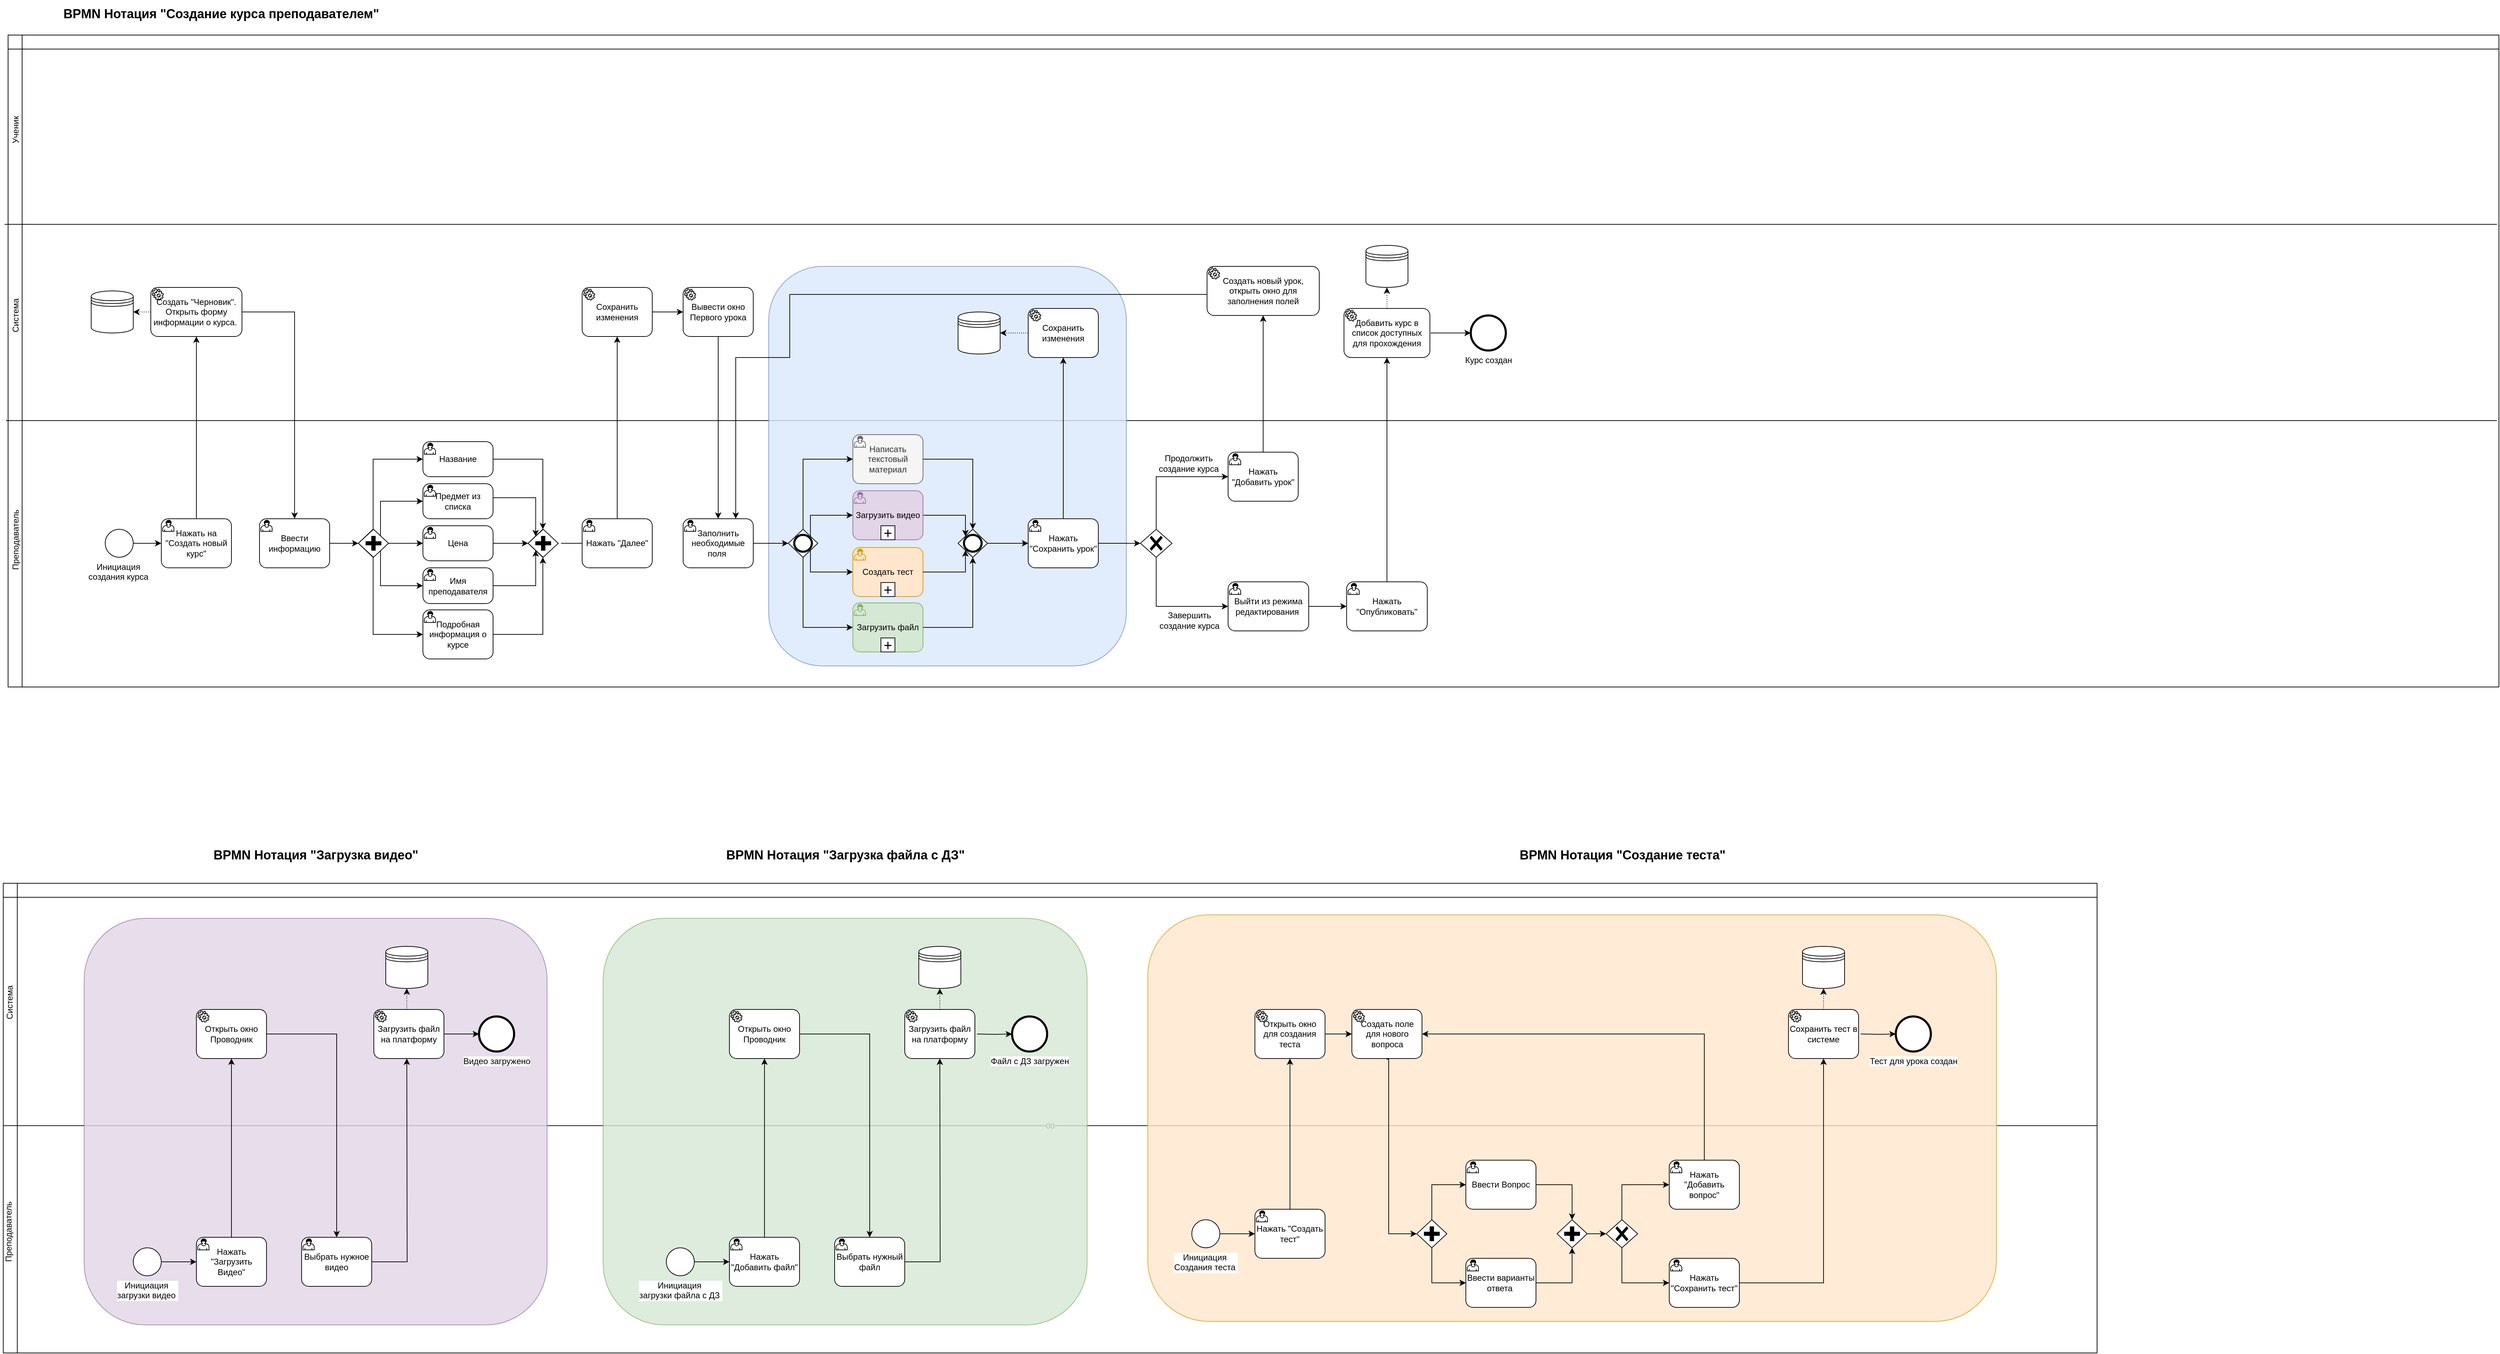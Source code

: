 <mxfile version="24.9.1">
  <diagram name="Страница — 1" id="14AHXCA9rHjaOD0qNOf6">
    <mxGraphModel dx="5420" dy="1883" grid="1" gridSize="10" guides="1" tooltips="1" connect="1" arrows="1" fold="1" page="1" pageScale="1" pageWidth="1920" pageHeight="1200" math="0" shadow="0">
      <root>
        <mxCell id="0" />
        <mxCell id="1" parent="0" />
        <mxCell id="WamQ02CtD6NBGG5e9X5V-210" value="" style="group;movable=0;resizable=0;rotatable=0;deletable=0;editable=0;locked=1;connectable=0;" vertex="1" connectable="0" parent="1">
          <mxGeometry x="-410" y="1460" width="2990" height="670" as="geometry" />
        </mxCell>
        <mxCell id="WamQ02CtD6NBGG5e9X5V-197" value="" style="shape=internalStorage;whiteSpace=wrap;html=1;backgroundOutline=1;movable=1;resizable=1;rotatable=1;deletable=1;editable=1;locked=0;connectable=1;" vertex="1" parent="WamQ02CtD6NBGG5e9X5V-210">
          <mxGeometry x="4.643" width="2985.357" height="670.0" as="geometry" />
        </mxCell>
        <mxCell id="WamQ02CtD6NBGG5e9X5V-199" value="00" style="endArrow=none;html=1;rounded=0;" edge="1" parent="WamQ02CtD6NBGG5e9X5V-210">
          <mxGeometry width="50" height="50" relative="1" as="geometry">
            <mxPoint x="4.073" y="345.806" as="sourcePoint" />
            <mxPoint x="2989.427" y="345.806" as="targetPoint" />
          </mxGeometry>
        </mxCell>
        <mxCell id="WamQ02CtD6NBGG5e9X5V-202" value="Система" style="text;strokeColor=none;align=center;fillColor=none;html=1;verticalAlign=middle;whiteSpace=wrap;rounded=0;rotation=-90;movable=1;resizable=1;rotatable=1;deletable=1;editable=1;locked=0;connectable=1;" vertex="1" parent="WamQ02CtD6NBGG5e9X5V-210">
          <mxGeometry x="-40.354" y="159.215" width="108.427" height="21.613" as="geometry" />
        </mxCell>
        <mxCell id="WamQ02CtD6NBGG5e9X5V-203" value="Преподаватель" style="text;strokeColor=none;align=center;fillColor=none;html=1;verticalAlign=middle;whiteSpace=wrap;rounded=0;rotation=-90;movable=1;resizable=1;rotatable=1;deletable=1;editable=1;locked=0;connectable=1;" vertex="1" parent="WamQ02CtD6NBGG5e9X5V-210">
          <mxGeometry x="-41.388" y="486.29" width="108.427" height="21.613" as="geometry" />
        </mxCell>
        <mxCell id="WamQ02CtD6NBGG5e9X5V-344" value="" style="rounded=1;fillColor=#ffe6cc;strokeColor=#d79b00;glass=0;opacity=80;" vertex="1" parent="1">
          <mxGeometry x="1226.5" y="1505" width="1210" height="580" as="geometry" />
        </mxCell>
        <mxCell id="WamQ02CtD6NBGG5e9X5V-343" value="" style="rounded=1;fillColor=#d5e8d4;strokeColor=#82b366;glass=0;opacity=80;" vertex="1" parent="1">
          <mxGeometry x="450" y="1510" width="690" height="580" as="geometry" />
        </mxCell>
        <mxCell id="WamQ02CtD6NBGG5e9X5V-342" value="" style="rounded=1;fillColor=#e1d5e7;strokeColor=#9673a6;glass=0;opacity=80;" vertex="1" parent="1">
          <mxGeometry x="-290" y="1510" width="660" height="580" as="geometry" />
        </mxCell>
        <mxCell id="WamQ02CtD6NBGG5e9X5V-1" value="" style="group;movable=0;resizable=0;rotatable=0;deletable=0;editable=0;locked=1;connectable=0;" vertex="1" connectable="0" parent="1">
          <mxGeometry x="-410" y="250" width="3560" height="930" as="geometry" />
        </mxCell>
        <mxCell id="WamQ02CtD6NBGG5e9X5V-2" value="" style="group;movable=1;resizable=1;rotatable=1;deletable=1;editable=1;locked=0;connectable=1;" vertex="1" connectable="0" parent="WamQ02CtD6NBGG5e9X5V-1">
          <mxGeometry x="6.449" width="3553.551" height="930" as="geometry" />
        </mxCell>
        <mxCell id="WamQ02CtD6NBGG5e9X5V-3" value="" style="shape=internalStorage;whiteSpace=wrap;html=1;backgroundOutline=1;" vertex="1" parent="WamQ02CtD6NBGG5e9X5V-2">
          <mxGeometry x="5.086" width="3551.405" height="930" as="geometry" />
        </mxCell>
        <mxCell id="WamQ02CtD6NBGG5e9X5V-4" value="" style="endArrow=none;html=1;rounded=0;" edge="1" parent="WamQ02CtD6NBGG5e9X5V-2">
          <mxGeometry width="50" height="50" relative="1" as="geometry">
            <mxPoint y="270" as="sourcePoint" />
            <mxPoint x="3553.551" y="270" as="targetPoint" />
          </mxGeometry>
        </mxCell>
        <mxCell id="WamQ02CtD6NBGG5e9X5V-5" value="" style="endArrow=none;html=1;rounded=0;" edge="1" parent="WamQ02CtD6NBGG5e9X5V-2">
          <mxGeometry width="50" height="50" relative="1" as="geometry">
            <mxPoint x="2.15" y="550" as="sourcePoint" />
            <mxPoint x="3553.551" y="550" as="targetPoint" />
          </mxGeometry>
        </mxCell>
        <mxCell id="WamQ02CtD6NBGG5e9X5V-6" value="" style="group" vertex="1" connectable="0" parent="WamQ02CtD6NBGG5e9X5V-2">
          <mxGeometry x="-1.585" y="80.005" width="35.271" height="694.71" as="geometry" />
        </mxCell>
        <mxCell id="WamQ02CtD6NBGG5e9X5V-7" value="Ученик" style="text;strokeColor=none;align=center;fillColor=none;html=1;verticalAlign=middle;whiteSpace=wrap;rounded=0;rotation=-90;" vertex="1" parent="WamQ02CtD6NBGG5e9X5V-6">
          <mxGeometry x="-46.857" y="39.855" width="128.986" height="30" as="geometry" />
        </mxCell>
        <mxCell id="WamQ02CtD6NBGG5e9X5V-8" value="Система" style="text;strokeColor=none;align=center;fillColor=none;html=1;verticalAlign=middle;whiteSpace=wrap;rounded=0;rotation=-90;" vertex="1" parent="WamQ02CtD6NBGG5e9X5V-6">
          <mxGeometry x="-46.857" y="304.855" width="128.986" height="30" as="geometry" />
        </mxCell>
        <mxCell id="WamQ02CtD6NBGG5e9X5V-9" value="Преподаватель" style="text;strokeColor=none;align=center;fillColor=none;html=1;verticalAlign=middle;whiteSpace=wrap;rounded=0;rotation=-90;" vertex="1" parent="WamQ02CtD6NBGG5e9X5V-6">
          <mxGeometry x="-46.857" y="624.855" width="128.986" height="30" as="geometry" />
        </mxCell>
        <mxCell id="WamQ02CtD6NBGG5e9X5V-10" value="" style="group;movable=0;resizable=0;rotatable=0;deletable=0;editable=0;locked=1;connectable=0;" vertex="1" connectable="0" parent="1">
          <mxGeometry x="112" y="250" width="1656" height="870" as="geometry" />
        </mxCell>
        <mxCell id="WamQ02CtD6NBGG5e9X5V-11" value="Инициация&amp;nbsp;&lt;div&gt;создания курса&amp;nbsp;&lt;/div&gt;" style="points=[[0.145,0.145,0],[0.5,0,0],[0.855,0.145,0],[1,0.5,0],[0.855,0.855,0],[0.5,1,0],[0.145,0.855,0],[0,0.5,0]];shape=mxgraph.bpmn.event;html=1;verticalLabelPosition=bottom;labelBackgroundColor=#ffffff;verticalAlign=top;align=center;perimeter=ellipsePerimeter;outlineConnect=0;aspect=fixed;outline=standard;symbol=general;" vertex="1" parent="1">
          <mxGeometry x="-260" y="955" width="40" height="40" as="geometry" />
        </mxCell>
        <mxCell id="WamQ02CtD6NBGG5e9X5V-21" style="edgeStyle=orthogonalEdgeStyle;rounded=0;orthogonalLoop=1;jettySize=auto;html=1;exitX=1;exitY=0.5;exitDx=0;exitDy=0;exitPerimeter=0;" edge="1" parent="1" source="WamQ02CtD6NBGG5e9X5V-11">
          <mxGeometry relative="1" as="geometry">
            <mxPoint x="-180" y="975" as="targetPoint" />
          </mxGeometry>
        </mxCell>
        <mxCell id="WamQ02CtD6NBGG5e9X5V-149" value="" style="rounded=1;fillColor=#dae8fc;strokeColor=#6c8ebf;glass=0;opacity=80;" vertex="1" parent="1">
          <mxGeometry x="686" y="580" width="510" height="570" as="geometry" />
        </mxCell>
        <mxCell id="WamQ02CtD6NBGG5e9X5V-185" style="edgeStyle=orthogonalEdgeStyle;rounded=0;orthogonalLoop=1;jettySize=auto;html=1;exitX=0.5;exitY=0;exitDx=0;exitDy=0;exitPerimeter=0;entryX=0.5;entryY=1;entryDx=0;entryDy=0;dashed=1;dashPattern=1 2;" edge="1" parent="1" source="WamQ02CtD6NBGG5e9X5V-62" target="WamQ02CtD6NBGG5e9X5V-184">
          <mxGeometry relative="1" as="geometry" />
        </mxCell>
        <mxCell id="WamQ02CtD6NBGG5e9X5V-62" value="Добавить курс в список доступных для прохождения" style="points=[[0.25,0,0],[0.5,0,0],[0.75,0,0],[1,0.25,0],[1,0.5,0],[1,0.75,0],[0.75,1,0],[0.5,1,0],[0.25,1,0],[0,0.75,0],[0,0.5,0],[0,0.25,0]];shape=mxgraph.bpmn.task;whiteSpace=wrap;rectStyle=rounded;size=10;html=1;container=1;expand=0;collapsible=0;taskMarker=service;" vertex="1" parent="1">
          <mxGeometry x="1506.25" y="640" width="122.5" height="70" as="geometry" />
        </mxCell>
        <mxCell id="WamQ02CtD6NBGG5e9X5V-77" style="edgeStyle=orthogonalEdgeStyle;rounded=0;orthogonalLoop=1;jettySize=auto;html=1;exitX=1;exitY=0.5;exitDx=0;exitDy=0;exitPerimeter=0;entryX=0;entryY=0.5;entryDx=0;entryDy=0;entryPerimeter=0;" edge="1" parent="1">
          <mxGeometry relative="1" as="geometry">
            <mxPoint x="1687.0" y="675" as="targetPoint" />
            <mxPoint x="1630" y="675" as="sourcePoint" />
          </mxGeometry>
        </mxCell>
        <mxCell id="WamQ02CtD6NBGG5e9X5V-78" value="Курс создан" style="points=[[0.145,0.145,0],[0.5,0,0],[0.855,0.145,0],[1,0.5,0],[0.855,0.855,0],[0.5,1,0],[0.145,0.855,0],[0,0.5,0]];shape=mxgraph.bpmn.event;html=1;verticalLabelPosition=bottom;labelBackgroundColor=#ffffff;verticalAlign=top;align=center;perimeter=ellipsePerimeter;outlineConnect=0;aspect=fixed;outline=end;symbol=terminate2;" vertex="1" parent="1">
          <mxGeometry x="1687" y="650" width="50" height="50" as="geometry" />
        </mxCell>
        <mxCell id="WamQ02CtD6NBGG5e9X5V-89" value="" style="shape=datastore;html=1;labelPosition=center;verticalLabelPosition=bottom;align=center;verticalAlign=top;" vertex="1" parent="1">
          <mxGeometry x="956" y="645" width="60" height="60" as="geometry" />
        </mxCell>
        <mxCell id="WamQ02CtD6NBGG5e9X5V-90" value="BPMN Нотация &quot;Создание курса преподавателем&quot;" style="text;html=1;align=center;verticalAlign=middle;resizable=0;points=[];autosize=1;strokeColor=none;fillColor=none;fontSize=18;fontStyle=1" vertex="1" parent="1">
          <mxGeometry x="-320" y="200" width="450" height="40" as="geometry" />
        </mxCell>
        <mxCell id="WamQ02CtD6NBGG5e9X5V-95" style="edgeStyle=orthogonalEdgeStyle;rounded=0;orthogonalLoop=1;jettySize=auto;html=1;exitX=0.5;exitY=0;exitDx=0;exitDy=0;exitPerimeter=0;" edge="1" parent="1" source="WamQ02CtD6NBGG5e9X5V-92" target="WamQ02CtD6NBGG5e9X5V-94">
          <mxGeometry relative="1" as="geometry" />
        </mxCell>
        <mxCell id="WamQ02CtD6NBGG5e9X5V-92" value="Нажать на &quot;Создать новый курс&quot;" style="points=[[0.25,0,0],[0.5,0,0],[0.75,0,0],[1,0.25,0],[1,0.5,0],[1,0.75,0],[0.75,1,0],[0.5,1,0],[0.25,1,0],[0,0.75,0],[0,0.5,0],[0,0.25,0]];shape=mxgraph.bpmn.task;whiteSpace=wrap;rectStyle=rounded;size=10;html=1;container=1;expand=0;collapsible=0;taskMarker=user;" vertex="1" parent="1">
          <mxGeometry x="-180" y="940" width="100" height="70" as="geometry" />
        </mxCell>
        <mxCell id="WamQ02CtD6NBGG5e9X5V-94" value="Создать &quot;Черновик&quot;. Открыть форму информации о курса.&amp;nbsp;" style="points=[[0.25,0,0],[0.5,0,0],[0.75,0,0],[1,0.25,0],[1,0.5,0],[1,0.75,0],[0.75,1,0],[0.5,1,0],[0.25,1,0],[0,0.75,0],[0,0.5,0],[0,0.25,0]];shape=mxgraph.bpmn.task;whiteSpace=wrap;rectStyle=rounded;size=10;html=1;container=1;expand=0;collapsible=0;taskMarker=service;" vertex="1" parent="1">
          <mxGeometry x="-195" y="610" width="130" height="70" as="geometry" />
        </mxCell>
        <mxCell id="WamQ02CtD6NBGG5e9X5V-102" style="edgeStyle=orthogonalEdgeStyle;rounded=0;orthogonalLoop=1;jettySize=auto;html=1;exitX=1;exitY=0.5;exitDx=0;exitDy=0;exitPerimeter=0;" edge="1" parent="1" source="WamQ02CtD6NBGG5e9X5V-98" target="WamQ02CtD6NBGG5e9X5V-101">
          <mxGeometry relative="1" as="geometry" />
        </mxCell>
        <mxCell id="WamQ02CtD6NBGG5e9X5V-98" value="Заполнить необходимые поля&amp;nbsp;" style="points=[[0.25,0,0],[0.5,0,0],[0.75,0,0],[1,0.25,0],[1,0.5,0],[1,0.75,0],[0.75,1,0],[0.5,1,0],[0.25,1,0],[0,0.75,0],[0,0.5,0],[0,0.25,0]];shape=mxgraph.bpmn.task;whiteSpace=wrap;rectStyle=rounded;size=10;html=1;container=1;expand=0;collapsible=0;taskMarker=user;" vertex="1" parent="1">
          <mxGeometry x="564" y="940" width="100" height="70" as="geometry" />
        </mxCell>
        <mxCell id="WamQ02CtD6NBGG5e9X5V-99" style="edgeStyle=orthogonalEdgeStyle;rounded=0;orthogonalLoop=1;jettySize=auto;html=1;exitX=1;exitY=0.5;exitDx=0;exitDy=0;exitPerimeter=0;entryX=0.5;entryY=0;entryDx=0;entryDy=0;entryPerimeter=0;" edge="1" parent="1" source="WamQ02CtD6NBGG5e9X5V-94" target="WamQ02CtD6NBGG5e9X5V-126">
          <mxGeometry relative="1" as="geometry" />
        </mxCell>
        <mxCell id="WamQ02CtD6NBGG5e9X5V-101" value="" style="points=[[0.25,0.25,0],[0.5,0,0],[0.75,0.25,0],[1,0.5,0],[0.75,0.75,0],[0.5,1,0],[0.25,0.75,0],[0,0.5,0]];shape=mxgraph.bpmn.gateway2;html=1;verticalLabelPosition=bottom;labelBackgroundColor=#ffffff;verticalAlign=top;align=center;perimeter=rhombusPerimeter;outlineConnect=0;outline=end;symbol=general;" vertex="1" parent="1">
          <mxGeometry x="714" y="955" width="42" height="40" as="geometry" />
        </mxCell>
        <mxCell id="WamQ02CtD6NBGG5e9X5V-103" value="Написать текстовый материал" style="points=[[0.25,0,0],[0.5,0,0],[0.75,0,0],[1,0.25,0],[1,0.5,0],[1,0.75,0],[0.75,1,0],[0.5,1,0],[0.25,1,0],[0,0.75,0],[0,0.5,0],[0,0.25,0]];shape=mxgraph.bpmn.task;whiteSpace=wrap;rectStyle=rounded;size=10;html=1;container=1;expand=0;collapsible=0;taskMarker=user;fillColor=#f5f5f5;fontColor=#333333;strokeColor=#666666;" vertex="1" parent="1">
          <mxGeometry x="806" y="820" width="100" height="70" as="geometry" />
        </mxCell>
        <mxCell id="WamQ02CtD6NBGG5e9X5V-118" style="edgeStyle=orthogonalEdgeStyle;rounded=0;orthogonalLoop=1;jettySize=auto;html=1;exitX=1;exitY=0.5;exitDx=0;exitDy=0;exitPerimeter=0;entryX=0.25;entryY=0.25;entryDx=0;entryDy=0;entryPerimeter=0;" edge="1" parent="1" source="WamQ02CtD6NBGG5e9X5V-104" target="WamQ02CtD6NBGG5e9X5V-116">
          <mxGeometry relative="1" as="geometry">
            <mxPoint x="1006.0" y="970" as="targetPoint" />
            <Array as="points">
              <mxPoint x="966" y="935" />
            </Array>
          </mxGeometry>
        </mxCell>
        <mxCell id="WamQ02CtD6NBGG5e9X5V-104" value="Загрузить видео" style="points=[[0.25,0,0],[0.5,0,0],[0.75,0,0],[1,0.25,0],[1,0.5,0],[1,0.75,0],[0.75,1,0],[0.5,1,0],[0.25,1,0],[0,0.75,0],[0,0.5,0],[0,0.25,0]];shape=mxgraph.bpmn.task;whiteSpace=wrap;rectStyle=rounded;size=10;html=1;container=1;expand=0;collapsible=0;taskMarker=user;fillColor=#e1d5e7;strokeColor=#9673a6;" vertex="1" parent="1">
          <mxGeometry x="806" y="900" width="100" height="70" as="geometry" />
        </mxCell>
        <mxCell id="WamQ02CtD6NBGG5e9X5V-113" value="+" style="whiteSpace=wrap;html=1;aspect=fixed;fontSize=21;" vertex="1" parent="WamQ02CtD6NBGG5e9X5V-104">
          <mxGeometry x="40" y="50.0" width="20" height="20" as="geometry" />
        </mxCell>
        <mxCell id="WamQ02CtD6NBGG5e9X5V-105" value="Создать тест" style="points=[[0.25,0,0],[0.5,0,0],[0.75,0,0],[1,0.25,0],[1,0.5,0],[1,0.75,0],[0.75,1,0],[0.5,1,0],[0.25,1,0],[0,0.75,0],[0,0.5,0],[0,0.25,0]];shape=mxgraph.bpmn.task;whiteSpace=wrap;rectStyle=rounded;size=10;html=1;container=1;expand=0;collapsible=0;taskMarker=user;fillColor=#ffe6cc;strokeColor=#d79b00;" vertex="1" parent="1">
          <mxGeometry x="806" y="981" width="100" height="70" as="geometry" />
        </mxCell>
        <mxCell id="WamQ02CtD6NBGG5e9X5V-114" value="+" style="whiteSpace=wrap;html=1;aspect=fixed;fontSize=21;" vertex="1" parent="WamQ02CtD6NBGG5e9X5V-105">
          <mxGeometry x="40" y="50" width="20" height="20" as="geometry" />
        </mxCell>
        <mxCell id="WamQ02CtD6NBGG5e9X5V-106" value="Загрузить файл" style="points=[[0.25,0,0],[0.5,0,0],[0.75,0,0],[1,0.25,0],[1,0.5,0],[1,0.75,0],[0.75,1,0],[0.5,1,0],[0.25,1,0],[0,0.75,0],[0,0.5,0],[0,0.25,0]];shape=mxgraph.bpmn.task;whiteSpace=wrap;rectStyle=rounded;size=10;html=1;container=1;expand=0;collapsible=0;taskMarker=user;fillColor=#d5e8d4;strokeColor=#82b366;" vertex="1" parent="1">
          <mxGeometry x="806" y="1060" width="100" height="70" as="geometry" />
        </mxCell>
        <mxCell id="WamQ02CtD6NBGG5e9X5V-115" value="+" style="whiteSpace=wrap;html=1;aspect=fixed;fontSize=21;" vertex="1" parent="WamQ02CtD6NBGG5e9X5V-106">
          <mxGeometry x="40" y="50" width="20" height="20" as="geometry" />
        </mxCell>
        <mxCell id="WamQ02CtD6NBGG5e9X5V-108" style="edgeStyle=orthogonalEdgeStyle;rounded=0;orthogonalLoop=1;jettySize=auto;html=1;exitX=0.5;exitY=0;exitDx=0;exitDy=0;exitPerimeter=0;entryX=0;entryY=0.5;entryDx=0;entryDy=0;entryPerimeter=0;" edge="1" parent="1" source="WamQ02CtD6NBGG5e9X5V-101" target="WamQ02CtD6NBGG5e9X5V-103">
          <mxGeometry relative="1" as="geometry" />
        </mxCell>
        <mxCell id="WamQ02CtD6NBGG5e9X5V-109" style="edgeStyle=orthogonalEdgeStyle;rounded=0;orthogonalLoop=1;jettySize=auto;html=1;exitX=0.75;exitY=0.25;exitDx=0;exitDy=0;exitPerimeter=0;entryX=0;entryY=0.5;entryDx=0;entryDy=0;entryPerimeter=0;" edge="1" parent="1" source="WamQ02CtD6NBGG5e9X5V-101" target="WamQ02CtD6NBGG5e9X5V-104">
          <mxGeometry relative="1" as="geometry">
            <Array as="points">
              <mxPoint x="745" y="935" />
            </Array>
          </mxGeometry>
        </mxCell>
        <mxCell id="WamQ02CtD6NBGG5e9X5V-110" style="edgeStyle=orthogonalEdgeStyle;rounded=0;orthogonalLoop=1;jettySize=auto;html=1;exitX=0.5;exitY=1;exitDx=0;exitDy=0;exitPerimeter=0;entryX=0;entryY=0.5;entryDx=0;entryDy=0;entryPerimeter=0;" edge="1" parent="1" source="WamQ02CtD6NBGG5e9X5V-101" target="WamQ02CtD6NBGG5e9X5V-106">
          <mxGeometry relative="1" as="geometry" />
        </mxCell>
        <mxCell id="WamQ02CtD6NBGG5e9X5V-111" style="edgeStyle=orthogonalEdgeStyle;rounded=0;orthogonalLoop=1;jettySize=auto;html=1;exitX=0.75;exitY=0.75;exitDx=0;exitDy=0;exitPerimeter=0;entryX=0;entryY=0.5;entryDx=0;entryDy=0;entryPerimeter=0;" edge="1" parent="1" source="WamQ02CtD6NBGG5e9X5V-101" target="WamQ02CtD6NBGG5e9X5V-105">
          <mxGeometry relative="1" as="geometry">
            <Array as="points">
              <mxPoint x="745" y="1016" />
            </Array>
          </mxGeometry>
        </mxCell>
        <mxCell id="WamQ02CtD6NBGG5e9X5V-116" value="" style="points=[[0.25,0.25,0],[0.5,0,0],[0.75,0.25,0],[1,0.5,0],[0.75,0.75,0],[0.5,1,0],[0.25,0.75,0],[0,0.5,0]];shape=mxgraph.bpmn.gateway2;html=1;verticalLabelPosition=bottom;labelBackgroundColor=#ffffff;verticalAlign=top;align=center;perimeter=rhombusPerimeter;outlineConnect=0;outline=end;symbol=general;" vertex="1" parent="1">
          <mxGeometry x="956" y="955" width="42" height="40" as="geometry" />
        </mxCell>
        <mxCell id="WamQ02CtD6NBGG5e9X5V-117" style="edgeStyle=orthogonalEdgeStyle;rounded=0;orthogonalLoop=1;jettySize=auto;html=1;exitX=1;exitY=0.5;exitDx=0;exitDy=0;exitPerimeter=0;entryX=0.25;entryY=0.75;entryDx=0;entryDy=0;entryPerimeter=0;" edge="1" parent="1" source="WamQ02CtD6NBGG5e9X5V-105" target="WamQ02CtD6NBGG5e9X5V-116">
          <mxGeometry relative="1" as="geometry">
            <Array as="points">
              <mxPoint x="966" y="1016" />
            </Array>
          </mxGeometry>
        </mxCell>
        <mxCell id="WamQ02CtD6NBGG5e9X5V-119" style="edgeStyle=orthogonalEdgeStyle;rounded=0;orthogonalLoop=1;jettySize=auto;html=1;exitX=1;exitY=0.5;exitDx=0;exitDy=0;exitPerimeter=0;entryX=0.5;entryY=0;entryDx=0;entryDy=0;entryPerimeter=0;" edge="1" parent="1" source="WamQ02CtD6NBGG5e9X5V-103" target="WamQ02CtD6NBGG5e9X5V-116">
          <mxGeometry relative="1" as="geometry" />
        </mxCell>
        <mxCell id="WamQ02CtD6NBGG5e9X5V-120" style="edgeStyle=orthogonalEdgeStyle;rounded=0;orthogonalLoop=1;jettySize=auto;html=1;exitX=1;exitY=0.5;exitDx=0;exitDy=0;exitPerimeter=0;entryX=0.5;entryY=1;entryDx=0;entryDy=0;entryPerimeter=0;" edge="1" parent="1" source="WamQ02CtD6NBGG5e9X5V-106" target="WamQ02CtD6NBGG5e9X5V-116">
          <mxGeometry relative="1" as="geometry" />
        </mxCell>
        <mxCell id="WamQ02CtD6NBGG5e9X5V-121" value="Нажать &quot;Сохранить урок&quot;" style="points=[[0.25,0,0],[0.5,0,0],[0.75,0,0],[1,0.25,0],[1,0.5,0],[1,0.75,0],[0.75,1,0],[0.5,1,0],[0.25,1,0],[0,0.75,0],[0,0.5,0],[0,0.25,0]];shape=mxgraph.bpmn.task;whiteSpace=wrap;rectStyle=rounded;size=10;html=1;container=1;expand=0;collapsible=0;taskMarker=user;" vertex="1" parent="1">
          <mxGeometry x="1056" y="940" width="100" height="70" as="geometry" />
        </mxCell>
        <mxCell id="WamQ02CtD6NBGG5e9X5V-122" style="edgeStyle=orthogonalEdgeStyle;rounded=0;orthogonalLoop=1;jettySize=auto;html=1;exitX=1;exitY=0.5;exitDx=0;exitDy=0;exitPerimeter=0;entryX=0;entryY=0.5;entryDx=0;entryDy=0;entryPerimeter=0;" edge="1" parent="1" source="WamQ02CtD6NBGG5e9X5V-116" target="WamQ02CtD6NBGG5e9X5V-121">
          <mxGeometry relative="1" as="geometry" />
        </mxCell>
        <mxCell id="WamQ02CtD6NBGG5e9X5V-133" style="edgeStyle=orthogonalEdgeStyle;rounded=0;orthogonalLoop=1;jettySize=auto;html=1;exitX=0;exitY=0.5;exitDx=0;exitDy=0;exitPerimeter=0;entryX=1;entryY=0.5;entryDx=0;entryDy=0;dashed=1;dashPattern=1 2;" edge="1" parent="1" source="WamQ02CtD6NBGG5e9X5V-124" target="WamQ02CtD6NBGG5e9X5V-89">
          <mxGeometry relative="1" as="geometry" />
        </mxCell>
        <mxCell id="WamQ02CtD6NBGG5e9X5V-124" value="Сохранить изменения" style="points=[[0.25,0,0],[0.5,0,0],[0.75,0,0],[1,0.25,0],[1,0.5,0],[1,0.75,0],[0.75,1,0],[0.5,1,0],[0.25,1,0],[0,0.75,0],[0,0.5,0],[0,0.25,0]];shape=mxgraph.bpmn.task;whiteSpace=wrap;rectStyle=rounded;size=10;html=1;container=1;expand=0;collapsible=0;taskMarker=service;" vertex="1" parent="1">
          <mxGeometry x="1056" y="640" width="100" height="70" as="geometry" />
        </mxCell>
        <mxCell id="WamQ02CtD6NBGG5e9X5V-125" style="edgeStyle=orthogonalEdgeStyle;rounded=0;orthogonalLoop=1;jettySize=auto;html=1;exitX=0.5;exitY=0;exitDx=0;exitDy=0;exitPerimeter=0;entryX=0.5;entryY=1;entryDx=0;entryDy=0;entryPerimeter=0;" edge="1" parent="1" source="WamQ02CtD6NBGG5e9X5V-121" target="WamQ02CtD6NBGG5e9X5V-124">
          <mxGeometry relative="1" as="geometry" />
        </mxCell>
        <mxCell id="WamQ02CtD6NBGG5e9X5V-126" value="Ввести информацию" style="points=[[0.25,0,0],[0.5,0,0],[0.75,0,0],[1,0.25,0],[1,0.5,0],[1,0.75,0],[0.75,1,0],[0.5,1,0],[0.25,1,0],[0,0.75,0],[0,0.5,0],[0,0.25,0]];shape=mxgraph.bpmn.task;whiteSpace=wrap;rectStyle=rounded;size=10;html=1;container=1;expand=0;collapsible=0;taskMarker=user;" vertex="1" parent="1">
          <mxGeometry x="-40" y="940" width="100" height="70" as="geometry" />
        </mxCell>
        <mxCell id="WamQ02CtD6NBGG5e9X5V-127" value="Сохранить изменения" style="points=[[0.25,0,0],[0.5,0,0],[0.75,0,0],[1,0.25,0],[1,0.5,0],[1,0.75,0],[0.75,1,0],[0.5,1,0],[0.25,1,0],[0,0.75,0],[0,0.5,0],[0,0.25,0]];shape=mxgraph.bpmn.task;whiteSpace=wrap;rectStyle=rounded;size=10;html=1;container=1;expand=0;collapsible=0;taskMarker=service;" vertex="1" parent="1">
          <mxGeometry x="420" y="610" width="100" height="70" as="geometry" />
        </mxCell>
        <mxCell id="WamQ02CtD6NBGG5e9X5V-129" style="edgeStyle=orthogonalEdgeStyle;rounded=0;orthogonalLoop=1;jettySize=auto;html=1;entryX=0.5;entryY=1;entryDx=0;entryDy=0;entryPerimeter=0;" edge="1" parent="1" target="WamQ02CtD6NBGG5e9X5V-127">
          <mxGeometry relative="1" as="geometry">
            <mxPoint x="390" y="975" as="sourcePoint" />
            <Array as="points">
              <mxPoint x="470" y="975" />
            </Array>
          </mxGeometry>
        </mxCell>
        <mxCell id="WamQ02CtD6NBGG5e9X5V-130" value="Вывести окно Первого урока" style="points=[[0.25,0,0],[0.5,0,0],[0.75,0,0],[1,0.25,0],[1,0.5,0],[1,0.75,0],[0.75,1,0],[0.5,1,0],[0.25,1,0],[0,0.75,0],[0,0.5,0],[0,0.25,0]];shape=mxgraph.bpmn.task;whiteSpace=wrap;rectStyle=rounded;size=10;html=1;container=1;expand=0;collapsible=0;taskMarker=service;" vertex="1" parent="1">
          <mxGeometry x="564" y="610" width="100" height="70" as="geometry" />
        </mxCell>
        <mxCell id="WamQ02CtD6NBGG5e9X5V-131" style="edgeStyle=orthogonalEdgeStyle;rounded=0;orthogonalLoop=1;jettySize=auto;html=1;exitX=1;exitY=0.5;exitDx=0;exitDy=0;exitPerimeter=0;entryX=0;entryY=0.5;entryDx=0;entryDy=0;entryPerimeter=0;" edge="1" parent="1" source="WamQ02CtD6NBGG5e9X5V-127" target="WamQ02CtD6NBGG5e9X5V-130">
          <mxGeometry relative="1" as="geometry" />
        </mxCell>
        <mxCell id="WamQ02CtD6NBGG5e9X5V-132" style="edgeStyle=orthogonalEdgeStyle;rounded=0;orthogonalLoop=1;jettySize=auto;html=1;exitX=0.5;exitY=1;exitDx=0;exitDy=0;exitPerimeter=0;entryX=0.5;entryY=0;entryDx=0;entryDy=0;entryPerimeter=0;" edge="1" parent="1" source="WamQ02CtD6NBGG5e9X5V-130" target="WamQ02CtD6NBGG5e9X5V-98">
          <mxGeometry relative="1" as="geometry" />
        </mxCell>
        <mxCell id="WamQ02CtD6NBGG5e9X5V-134" value="" style="shape=datastore;html=1;labelPosition=center;verticalLabelPosition=bottom;align=center;verticalAlign=top;" vertex="1" parent="1">
          <mxGeometry x="-280" y="615" width="60" height="60" as="geometry" />
        </mxCell>
        <mxCell id="WamQ02CtD6NBGG5e9X5V-135" style="edgeStyle=orthogonalEdgeStyle;rounded=0;orthogonalLoop=1;jettySize=auto;html=1;entryX=1;entryY=0.5;entryDx=0;entryDy=0;dashed=1;dashPattern=1 2;exitX=0;exitY=0.5;exitDx=0;exitDy=0;exitPerimeter=0;" edge="1" parent="1" target="WamQ02CtD6NBGG5e9X5V-134" source="WamQ02CtD6NBGG5e9X5V-94">
          <mxGeometry relative="1" as="geometry">
            <mxPoint x="-190" y="650" as="sourcePoint" />
          </mxGeometry>
        </mxCell>
        <mxCell id="WamQ02CtD6NBGG5e9X5V-137" value="Нажать &quot;Добавить урок&quot;" style="points=[[0.25,0,0],[0.5,0,0],[0.75,0,0],[1,0.25,0],[1,0.5,0],[1,0.75,0],[0.75,1,0],[0.5,1,0],[0.25,1,0],[0,0.75,0],[0,0.5,0],[0,0.25,0]];shape=mxgraph.bpmn.task;whiteSpace=wrap;rectStyle=rounded;size=10;html=1;container=1;expand=0;collapsible=0;taskMarker=user;" vertex="1" parent="1">
          <mxGeometry x="1341" y="845" width="100" height="70" as="geometry" />
        </mxCell>
        <mxCell id="WamQ02CtD6NBGG5e9X5V-140" style="edgeStyle=orthogonalEdgeStyle;rounded=0;orthogonalLoop=1;jettySize=auto;html=1;exitX=0.5;exitY=0;exitDx=0;exitDy=0;exitPerimeter=0;entryX=0.5;entryY=1;entryDx=0;entryDy=0;entryPerimeter=0;" edge="1" parent="1" source="WamQ02CtD6NBGG5e9X5V-137" target="WamQ02CtD6NBGG5e9X5V-151">
          <mxGeometry relative="1" as="geometry">
            <mxPoint x="1391" y="655" as="targetPoint" />
          </mxGeometry>
        </mxCell>
        <mxCell id="WamQ02CtD6NBGG5e9X5V-141" style="edgeStyle=orthogonalEdgeStyle;rounded=0;orthogonalLoop=1;jettySize=auto;html=1;entryX=0.75;entryY=0;entryDx=0;entryDy=0;entryPerimeter=0;exitX=0;exitY=0.571;exitDx=0;exitDy=0;exitPerimeter=0;" edge="1" parent="1" source="WamQ02CtD6NBGG5e9X5V-151" target="WamQ02CtD6NBGG5e9X5V-98">
          <mxGeometry relative="1" as="geometry">
            <mxPoint x="1326" y="620" as="sourcePoint" />
            <Array as="points">
              <mxPoint x="716" y="620" />
              <mxPoint x="716" y="710" />
              <mxPoint x="639" y="710" />
            </Array>
          </mxGeometry>
        </mxCell>
        <mxCell id="WamQ02CtD6NBGG5e9X5V-142" value="" style="points=[[0.25,0.25,0],[0.5,0,0],[0.75,0.25,0],[1,0.5,0],[0.75,0.75,0],[0.5,1,0],[0.25,0.75,0],[0,0.5,0]];shape=mxgraph.bpmn.gateway2;html=1;verticalLabelPosition=bottom;labelBackgroundColor=#ffffff;verticalAlign=top;align=center;perimeter=rhombusPerimeter;outlineConnect=0;outline=none;symbol=none;gwType=exclusive;" vertex="1" parent="1">
          <mxGeometry x="1216" y="955" width="45" height="40" as="geometry" />
        </mxCell>
        <mxCell id="WamQ02CtD6NBGG5e9X5V-143" style="edgeStyle=orthogonalEdgeStyle;rounded=0;orthogonalLoop=1;jettySize=auto;html=1;exitX=1;exitY=0.5;exitDx=0;exitDy=0;exitPerimeter=0;entryX=0;entryY=0.5;entryDx=0;entryDy=0;entryPerimeter=0;" edge="1" parent="1" source="WamQ02CtD6NBGG5e9X5V-121" target="WamQ02CtD6NBGG5e9X5V-142">
          <mxGeometry relative="1" as="geometry" />
        </mxCell>
        <mxCell id="WamQ02CtD6NBGG5e9X5V-144" style="edgeStyle=orthogonalEdgeStyle;rounded=0;orthogonalLoop=1;jettySize=auto;html=1;exitX=0.5;exitY=0;exitDx=0;exitDy=0;exitPerimeter=0;entryX=0;entryY=0.5;entryDx=0;entryDy=0;entryPerimeter=0;" edge="1" parent="1" source="WamQ02CtD6NBGG5e9X5V-142" target="WamQ02CtD6NBGG5e9X5V-137">
          <mxGeometry relative="1" as="geometry" />
        </mxCell>
        <mxCell id="WamQ02CtD6NBGG5e9X5V-145" value="Завершить создание курса" style="text;strokeColor=none;align=center;fillColor=none;html=1;verticalAlign=middle;whiteSpace=wrap;rounded=0;" vertex="1" parent="1">
          <mxGeometry x="1236" y="1070" width="100" height="30" as="geometry" />
        </mxCell>
        <mxCell id="WamQ02CtD6NBGG5e9X5V-146" value="Продолжить создание курса" style="text;strokeColor=none;align=center;fillColor=none;html=1;verticalAlign=middle;whiteSpace=wrap;rounded=0;" vertex="1" parent="1">
          <mxGeometry x="1235" y="846" width="100" height="30" as="geometry" />
        </mxCell>
        <mxCell id="WamQ02CtD6NBGG5e9X5V-147" value="Выйти из режима редактирования&amp;nbsp;" style="points=[[0.25,0,0],[0.5,0,0],[0.75,0,0],[1,0.25,0],[1,0.5,0],[1,0.75,0],[0.75,1,0],[0.5,1,0],[0.25,1,0],[0,0.75,0],[0,0.5,0],[0,0.25,0]];shape=mxgraph.bpmn.task;whiteSpace=wrap;rectStyle=rounded;size=10;html=1;container=1;expand=0;collapsible=0;taskMarker=user;" vertex="1" parent="1">
          <mxGeometry x="1341" y="1030" width="115" height="70" as="geometry" />
        </mxCell>
        <mxCell id="WamQ02CtD6NBGG5e9X5V-148" style="edgeStyle=orthogonalEdgeStyle;rounded=0;orthogonalLoop=1;jettySize=auto;html=1;exitX=0.5;exitY=1;exitDx=0;exitDy=0;exitPerimeter=0;entryX=0;entryY=0.5;entryDx=0;entryDy=0;entryPerimeter=0;" edge="1" parent="1" source="WamQ02CtD6NBGG5e9X5V-142" target="WamQ02CtD6NBGG5e9X5V-147">
          <mxGeometry relative="1" as="geometry" />
        </mxCell>
        <mxCell id="WamQ02CtD6NBGG5e9X5V-151" value="Создать новый урок, открыть окно для заполнения полей" style="points=[[0.25,0,0],[0.5,0,0],[0.75,0,0],[1,0.25,0],[1,0.5,0],[1,0.75,0],[0.75,1,0],[0.5,1,0],[0.25,1,0],[0,0.75,0],[0,0.5,0],[0,0.25,0]];shape=mxgraph.bpmn.task;whiteSpace=wrap;rectStyle=rounded;size=10;html=1;container=1;expand=0;collapsible=0;taskMarker=service;" vertex="1" parent="1">
          <mxGeometry x="1311" y="580" width="160" height="70" as="geometry" />
        </mxCell>
        <mxCell id="WamQ02CtD6NBGG5e9X5V-153" value="" style="points=[[0.25,0.25,0],[0.5,0,0],[0.75,0.25,0],[1,0.5,0],[0.75,0.75,0],[0.5,1,0],[0.25,0.75,0],[0,0.5,0]];shape=mxgraph.bpmn.gateway2;html=1;verticalLabelPosition=bottom;labelBackgroundColor=#ffffff;verticalAlign=top;align=center;perimeter=rhombusPerimeter;outlineConnect=0;outline=end;symbol=general;" vertex="1" parent="1">
          <mxGeometry x="101" y="955" width="42" height="40" as="geometry" />
        </mxCell>
        <mxCell id="WamQ02CtD6NBGG5e9X5V-154" value="&lt;div&gt;Название&lt;/div&gt;" style="points=[[0.25,0,0],[0.5,0,0],[0.75,0,0],[1,0.25,0],[1,0.5,0],[1,0.75,0],[0.75,1,0],[0.5,1,0],[0.25,1,0],[0,0.75,0],[0,0.5,0],[0,0.25,0]];shape=mxgraph.bpmn.task;whiteSpace=wrap;rectStyle=rounded;size=10;html=1;container=1;expand=0;collapsible=0;taskMarker=user;" vertex="1" parent="1">
          <mxGeometry x="193" y="830" width="100" height="50" as="geometry" />
        </mxCell>
        <mxCell id="WamQ02CtD6NBGG5e9X5V-155" style="edgeStyle=orthogonalEdgeStyle;rounded=0;orthogonalLoop=1;jettySize=auto;html=1;exitX=1;exitY=0.5;exitDx=0;exitDy=0;exitPerimeter=0;entryX=0.25;entryY=0.25;entryDx=0;entryDy=0;entryPerimeter=0;" edge="1" parent="1" source="WamQ02CtD6NBGG5e9X5V-156" target="WamQ02CtD6NBGG5e9X5V-175">
          <mxGeometry relative="1" as="geometry">
            <mxPoint x="353.5" y="975" as="targetPoint" />
            <Array as="points">
              <mxPoint x="293" y="910" />
              <mxPoint x="354" y="910" />
            </Array>
          </mxGeometry>
        </mxCell>
        <mxCell id="WamQ02CtD6NBGG5e9X5V-156" value="Предмет из списка" style="points=[[0.25,0,0],[0.5,0,0],[0.75,0,0],[1,0.25,0],[1,0.5,0],[1,0.75,0],[0.75,1,0],[0.5,1,0],[0.25,1,0],[0,0.75,0],[0,0.5,0],[0,0.25,0]];shape=mxgraph.bpmn.task;whiteSpace=wrap;rectStyle=rounded;size=10;html=1;container=1;expand=0;collapsible=0;taskMarker=user;" vertex="1" parent="1">
          <mxGeometry x="193" y="890" width="100" height="50" as="geometry" />
        </mxCell>
        <mxCell id="WamQ02CtD6NBGG5e9X5V-158" value="Имя преподавателя" style="points=[[0.25,0,0],[0.5,0,0],[0.75,0,0],[1,0.25,0],[1,0.5,0],[1,0.75,0],[0.75,1,0],[0.5,1,0],[0.25,1,0],[0,0.75,0],[0,0.5,0],[0,0.25,0]];shape=mxgraph.bpmn.task;whiteSpace=wrap;rectStyle=rounded;size=10;html=1;container=1;expand=0;collapsible=0;taskMarker=user;" vertex="1" parent="1">
          <mxGeometry x="193" y="1010" width="100" height="51" as="geometry" />
        </mxCell>
        <mxCell id="WamQ02CtD6NBGG5e9X5V-160" value="Подробная информация о курсе" style="points=[[0.25,0,0],[0.5,0,0],[0.75,0,0],[1,0.25,0],[1,0.5,0],[1,0.75,0],[0.75,1,0],[0.5,1,0],[0.25,1,0],[0,0.75,0],[0,0.5,0],[0,0.25,0]];shape=mxgraph.bpmn.task;whiteSpace=wrap;rectStyle=rounded;size=10;html=1;container=1;expand=0;collapsible=0;taskMarker=user;" vertex="1" parent="1">
          <mxGeometry x="193" y="1070" width="100" height="70" as="geometry" />
        </mxCell>
        <mxCell id="WamQ02CtD6NBGG5e9X5V-162" style="edgeStyle=orthogonalEdgeStyle;rounded=0;orthogonalLoop=1;jettySize=auto;html=1;exitX=0.5;exitY=0;exitDx=0;exitDy=0;exitPerimeter=0;entryX=0;entryY=0.5;entryDx=0;entryDy=0;entryPerimeter=0;" edge="1" parent="1" source="WamQ02CtD6NBGG5e9X5V-153" target="WamQ02CtD6NBGG5e9X5V-154">
          <mxGeometry relative="1" as="geometry" />
        </mxCell>
        <mxCell id="WamQ02CtD6NBGG5e9X5V-163" style="edgeStyle=orthogonalEdgeStyle;rounded=0;orthogonalLoop=1;jettySize=auto;html=1;exitX=0.75;exitY=0.25;exitDx=0;exitDy=0;exitPerimeter=0;entryX=0;entryY=0.5;entryDx=0;entryDy=0;entryPerimeter=0;" edge="1" parent="1" source="WamQ02CtD6NBGG5e9X5V-153" target="WamQ02CtD6NBGG5e9X5V-156">
          <mxGeometry relative="1" as="geometry">
            <Array as="points">
              <mxPoint x="133" y="915" />
            </Array>
          </mxGeometry>
        </mxCell>
        <mxCell id="WamQ02CtD6NBGG5e9X5V-164" style="edgeStyle=orthogonalEdgeStyle;rounded=0;orthogonalLoop=1;jettySize=auto;html=1;exitX=0.5;exitY=1;exitDx=0;exitDy=0;exitPerimeter=0;entryX=0;entryY=0.5;entryDx=0;entryDy=0;entryPerimeter=0;" edge="1" parent="1" source="WamQ02CtD6NBGG5e9X5V-153" target="WamQ02CtD6NBGG5e9X5V-160">
          <mxGeometry relative="1" as="geometry" />
        </mxCell>
        <mxCell id="WamQ02CtD6NBGG5e9X5V-165" style="edgeStyle=orthogonalEdgeStyle;rounded=0;orthogonalLoop=1;jettySize=auto;html=1;exitX=0.75;exitY=0.75;exitDx=0;exitDy=0;exitPerimeter=0;entryX=0;entryY=0.5;entryDx=0;entryDy=0;entryPerimeter=0;" edge="1" parent="1" source="WamQ02CtD6NBGG5e9X5V-153" target="WamQ02CtD6NBGG5e9X5V-158">
          <mxGeometry relative="1" as="geometry">
            <Array as="points">
              <mxPoint x="133" y="1036" />
            </Array>
          </mxGeometry>
        </mxCell>
        <mxCell id="WamQ02CtD6NBGG5e9X5V-167" value="" style="points=[[0.25,0.25,0],[0.5,0,0],[0.75,0.25,0],[1,0.5,0],[0.75,0.75,0],[0.5,1,0],[0.25,0.75,0],[0,0.5,0]];shape=mxgraph.bpmn.gateway2;html=1;verticalLabelPosition=bottom;labelBackgroundColor=#ffffff;verticalAlign=top;align=center;perimeter=rhombusPerimeter;outlineConnect=0;outline=end;symbol=general;" vertex="1" parent="1">
          <mxGeometry x="343" y="955" width="42" height="40" as="geometry" />
        </mxCell>
        <mxCell id="WamQ02CtD6NBGG5e9X5V-168" style="edgeStyle=orthogonalEdgeStyle;rounded=0;orthogonalLoop=1;jettySize=auto;html=1;exitX=1;exitY=0.5;exitDx=0;exitDy=0;exitPerimeter=0;entryX=0.25;entryY=0.75;entryDx=0;entryDy=0;entryPerimeter=0;" edge="1" parent="1" source="WamQ02CtD6NBGG5e9X5V-158" target="WamQ02CtD6NBGG5e9X5V-175">
          <mxGeometry relative="1" as="geometry">
            <Array as="points">
              <mxPoint x="354" y="1035" />
            </Array>
            <mxPoint x="353.5" y="995" as="targetPoint" />
          </mxGeometry>
        </mxCell>
        <mxCell id="WamQ02CtD6NBGG5e9X5V-169" style="edgeStyle=orthogonalEdgeStyle;rounded=0;orthogonalLoop=1;jettySize=auto;html=1;exitX=1;exitY=0.5;exitDx=0;exitDy=0;exitPerimeter=0;entryX=0.5;entryY=0;entryDx=0;entryDy=0;entryPerimeter=0;" edge="1" parent="1" source="WamQ02CtD6NBGG5e9X5V-154" target="WamQ02CtD6NBGG5e9X5V-167">
          <mxGeometry relative="1" as="geometry" />
        </mxCell>
        <mxCell id="WamQ02CtD6NBGG5e9X5V-170" style="edgeStyle=orthogonalEdgeStyle;rounded=0;orthogonalLoop=1;jettySize=auto;html=1;exitX=1;exitY=0.5;exitDx=0;exitDy=0;exitPerimeter=0;entryX=0.5;entryY=1;entryDx=0;entryDy=0;entryPerimeter=0;" edge="1" parent="1" source="WamQ02CtD6NBGG5e9X5V-160" target="WamQ02CtD6NBGG5e9X5V-167">
          <mxGeometry relative="1" as="geometry" />
        </mxCell>
        <mxCell id="WamQ02CtD6NBGG5e9X5V-172" value="" style="points=[[0.25,0.25,0],[0.5,0,0],[0.75,0.25,0],[1,0.5,0],[0.75,0.75,0],[0.5,1,0],[0.25,0.75,0],[0,0.5,0]];shape=mxgraph.bpmn.gateway2;html=1;verticalLabelPosition=bottom;labelBackgroundColor=#ffffff;verticalAlign=top;align=center;perimeter=rhombusPerimeter;outlineConnect=0;outline=none;symbol=none;gwType=parallel;" vertex="1" parent="1">
          <mxGeometry x="101" y="955" width="43" height="40" as="geometry" />
        </mxCell>
        <mxCell id="WamQ02CtD6NBGG5e9X5V-175" value="" style="points=[[0.25,0.25,0],[0.5,0,0],[0.75,0.25,0],[1,0.5,0],[0.75,0.75,0],[0.5,1,0],[0.25,0.75,0],[0,0.5,0]];shape=mxgraph.bpmn.gateway2;html=1;verticalLabelPosition=bottom;labelBackgroundColor=#ffffff;verticalAlign=top;align=center;perimeter=rhombusPerimeter;outlineConnect=0;outline=none;symbol=none;gwType=parallel;" vertex="1" parent="1">
          <mxGeometry x="343" y="955" width="43" height="40" as="geometry" />
        </mxCell>
        <mxCell id="WamQ02CtD6NBGG5e9X5V-176" value="&lt;div&gt;Цена&lt;/div&gt;" style="points=[[0.25,0,0],[0.5,0,0],[0.75,0,0],[1,0.25,0],[1,0.5,0],[1,0.75,0],[0.75,1,0],[0.5,1,0],[0.25,1,0],[0,0.75,0],[0,0.5,0],[0,0.25,0]];shape=mxgraph.bpmn.task;whiteSpace=wrap;rectStyle=rounded;size=10;html=1;container=1;expand=0;collapsible=0;taskMarker=user;" vertex="1" parent="1">
          <mxGeometry x="193" y="950" width="100" height="50" as="geometry" />
        </mxCell>
        <mxCell id="WamQ02CtD6NBGG5e9X5V-177" style="edgeStyle=orthogonalEdgeStyle;rounded=0;orthogonalLoop=1;jettySize=auto;html=1;exitX=1;exitY=0.5;exitDx=0;exitDy=0;exitPerimeter=0;entryX=0;entryY=0.5;entryDx=0;entryDy=0;entryPerimeter=0;" edge="1" parent="1" source="WamQ02CtD6NBGG5e9X5V-172" target="WamQ02CtD6NBGG5e9X5V-176">
          <mxGeometry relative="1" as="geometry" />
        </mxCell>
        <mxCell id="WamQ02CtD6NBGG5e9X5V-178" style="edgeStyle=orthogonalEdgeStyle;rounded=0;orthogonalLoop=1;jettySize=auto;html=1;exitX=1;exitY=0.5;exitDx=0;exitDy=0;exitPerimeter=0;entryX=0;entryY=0.5;entryDx=0;entryDy=0;entryPerimeter=0;" edge="1" parent="1" source="WamQ02CtD6NBGG5e9X5V-176" target="WamQ02CtD6NBGG5e9X5V-175">
          <mxGeometry relative="1" as="geometry" />
        </mxCell>
        <mxCell id="WamQ02CtD6NBGG5e9X5V-179" style="edgeStyle=orthogonalEdgeStyle;rounded=0;orthogonalLoop=1;jettySize=auto;html=1;exitX=1;exitY=0.5;exitDx=0;exitDy=0;exitPerimeter=0;entryX=0;entryY=0.5;entryDx=0;entryDy=0;entryPerimeter=0;" edge="1" parent="1" source="WamQ02CtD6NBGG5e9X5V-126" target="WamQ02CtD6NBGG5e9X5V-172">
          <mxGeometry relative="1" as="geometry" />
        </mxCell>
        <mxCell id="WamQ02CtD6NBGG5e9X5V-180" value="Нажать &quot;Далее&quot;" style="points=[[0.25,0,0],[0.5,0,0],[0.75,0,0],[1,0.25,0],[1,0.5,0],[1,0.75,0],[0.75,1,0],[0.5,1,0],[0.25,1,0],[0,0.75,0],[0,0.5,0],[0,0.25,0]];shape=mxgraph.bpmn.task;whiteSpace=wrap;rectStyle=rounded;size=10;html=1;container=1;expand=0;collapsible=0;taskMarker=user;" vertex="1" parent="1">
          <mxGeometry x="420" y="940" width="100" height="70" as="geometry" />
        </mxCell>
        <mxCell id="WamQ02CtD6NBGG5e9X5V-181" value="Нажать &quot;Опубликовать&quot;" style="points=[[0.25,0,0],[0.5,0,0],[0.75,0,0],[1,0.25,0],[1,0.5,0],[1,0.75,0],[0.75,1,0],[0.5,1,0],[0.25,1,0],[0,0.75,0],[0,0.5,0],[0,0.25,0]];shape=mxgraph.bpmn.task;whiteSpace=wrap;rectStyle=rounded;size=10;html=1;container=1;expand=0;collapsible=0;taskMarker=user;" vertex="1" parent="1">
          <mxGeometry x="1510" y="1030" width="115" height="70" as="geometry" />
        </mxCell>
        <mxCell id="WamQ02CtD6NBGG5e9X5V-182" style="edgeStyle=orthogonalEdgeStyle;rounded=0;orthogonalLoop=1;jettySize=auto;html=1;exitX=1;exitY=0.5;exitDx=0;exitDy=0;exitPerimeter=0;entryX=0;entryY=0.5;entryDx=0;entryDy=0;entryPerimeter=0;" edge="1" parent="1" source="WamQ02CtD6NBGG5e9X5V-147" target="WamQ02CtD6NBGG5e9X5V-181">
          <mxGeometry relative="1" as="geometry" />
        </mxCell>
        <mxCell id="WamQ02CtD6NBGG5e9X5V-183" style="edgeStyle=orthogonalEdgeStyle;rounded=0;orthogonalLoop=1;jettySize=auto;html=1;exitX=0.5;exitY=0;exitDx=0;exitDy=0;exitPerimeter=0;entryX=0.5;entryY=1;entryDx=0;entryDy=0;entryPerimeter=0;" edge="1" parent="1" source="WamQ02CtD6NBGG5e9X5V-181" target="WamQ02CtD6NBGG5e9X5V-62">
          <mxGeometry relative="1" as="geometry" />
        </mxCell>
        <mxCell id="WamQ02CtD6NBGG5e9X5V-184" value="" style="shape=datastore;html=1;labelPosition=center;verticalLabelPosition=bottom;align=center;verticalAlign=top;" vertex="1" parent="1">
          <mxGeometry x="1537.5" y="550" width="60" height="60" as="geometry" />
        </mxCell>
        <mxCell id="WamQ02CtD6NBGG5e9X5V-206" value="BPMN Нотация &quot;Загрузка видео&quot;" style="text;html=1;align=center;verticalAlign=middle;resizable=0;points=[];autosize=1;strokeColor=none;fillColor=none;fontSize=18;fontStyle=1" vertex="1" parent="1">
          <mxGeometry x="-110" y="1400" width="300" height="40" as="geometry" />
        </mxCell>
        <mxCell id="WamQ02CtD6NBGG5e9X5V-224" style="edgeStyle=orthogonalEdgeStyle;rounded=0;orthogonalLoop=1;jettySize=auto;html=1;exitX=1;exitY=0.5;exitDx=0;exitDy=0;exitPerimeter=0;" edge="1" parent="1" source="WamQ02CtD6NBGG5e9X5V-208" target="WamQ02CtD6NBGG5e9X5V-219">
          <mxGeometry relative="1" as="geometry" />
        </mxCell>
        <mxCell id="WamQ02CtD6NBGG5e9X5V-208" value="Инициация&amp;nbsp;&lt;div&gt;загрузки видео&amp;nbsp;&lt;/div&gt;" style="points=[[0.145,0.145,0],[0.5,0,0],[0.855,0.145,0],[1,0.5,0],[0.855,0.855,0],[0.5,1,0],[0.145,0.855,0],[0,0.5,0]];shape=mxgraph.bpmn.event;html=1;verticalLabelPosition=bottom;labelBackgroundColor=#ffffff;verticalAlign=top;align=center;perimeter=ellipsePerimeter;outlineConnect=0;aspect=fixed;outline=standard;symbol=general;" vertex="1" parent="1">
          <mxGeometry x="-220" y="1980" width="40" height="40" as="geometry" />
        </mxCell>
        <mxCell id="WamQ02CtD6NBGG5e9X5V-219" value="Нажать &quot;Загрузить Видео&quot;" style="points=[[0.25,0,0],[0.5,0,0],[0.75,0,0],[1,0.25,0],[1,0.5,0],[1,0.75,0],[0.75,1,0],[0.5,1,0],[0.25,1,0],[0,0.75,0],[0,0.5,0],[0,0.25,0]];shape=mxgraph.bpmn.task;whiteSpace=wrap;rectStyle=rounded;size=10;html=1;container=1;expand=0;collapsible=0;taskMarker=user;" vertex="1" parent="1">
          <mxGeometry x="-130" y="1965" width="100" height="70" as="geometry" />
        </mxCell>
        <mxCell id="WamQ02CtD6NBGG5e9X5V-220" value="Открыть окно Проводник" style="points=[[0.25,0,0],[0.5,0,0],[0.75,0,0],[1,0.25,0],[1,0.5,0],[1,0.75,0],[0.75,1,0],[0.5,1,0],[0.25,1,0],[0,0.75,0],[0,0.5,0],[0,0.25,0]];shape=mxgraph.bpmn.task;whiteSpace=wrap;rectStyle=rounded;size=10;html=1;container=1;expand=0;collapsible=0;taskMarker=service;" vertex="1" parent="1">
          <mxGeometry x="-130" y="1640" width="100" height="70" as="geometry" />
        </mxCell>
        <mxCell id="WamQ02CtD6NBGG5e9X5V-222" value="Выбрать нужное видео" style="points=[[0.25,0,0],[0.5,0,0],[0.75,0,0],[1,0.25,0],[1,0.5,0],[1,0.75,0],[0.75,1,0],[0.5,1,0],[0.25,1,0],[0,0.75,0],[0,0.5,0],[0,0.25,0]];shape=mxgraph.bpmn.task;whiteSpace=wrap;rectStyle=rounded;size=10;html=1;container=1;expand=0;collapsible=0;taskMarker=user;" vertex="1" parent="1">
          <mxGeometry x="20" y="1965" width="100" height="70" as="geometry" />
        </mxCell>
        <mxCell id="WamQ02CtD6NBGG5e9X5V-230" style="edgeStyle=orthogonalEdgeStyle;rounded=0;orthogonalLoop=1;jettySize=auto;html=1;exitX=0.5;exitY=0;exitDx=0;exitDy=0;exitPerimeter=0;entryX=0.5;entryY=1;entryDx=0;entryDy=0;dashed=1;dashPattern=1 2;" edge="1" parent="1" target="WamQ02CtD6NBGG5e9X5V-228">
          <mxGeometry relative="1" as="geometry">
            <mxPoint x="170" y="1640" as="sourcePoint" />
          </mxGeometry>
        </mxCell>
        <mxCell id="WamQ02CtD6NBGG5e9X5V-225" style="edgeStyle=orthogonalEdgeStyle;rounded=0;orthogonalLoop=1;jettySize=auto;html=1;exitX=0.5;exitY=0;exitDx=0;exitDy=0;exitPerimeter=0;entryX=0.5;entryY=1;entryDx=0;entryDy=0;entryPerimeter=0;" edge="1" parent="1" source="WamQ02CtD6NBGG5e9X5V-219" target="WamQ02CtD6NBGG5e9X5V-220">
          <mxGeometry relative="1" as="geometry" />
        </mxCell>
        <mxCell id="WamQ02CtD6NBGG5e9X5V-226" style="edgeStyle=orthogonalEdgeStyle;rounded=0;orthogonalLoop=1;jettySize=auto;html=1;exitX=1;exitY=0.5;exitDx=0;exitDy=0;exitPerimeter=0;entryX=0.5;entryY=0;entryDx=0;entryDy=0;entryPerimeter=0;" edge="1" parent="1" source="WamQ02CtD6NBGG5e9X5V-220" target="WamQ02CtD6NBGG5e9X5V-222">
          <mxGeometry relative="1" as="geometry" />
        </mxCell>
        <mxCell id="WamQ02CtD6NBGG5e9X5V-227" style="edgeStyle=orthogonalEdgeStyle;rounded=0;orthogonalLoop=1;jettySize=auto;html=1;exitX=1;exitY=0.5;exitDx=0;exitDy=0;exitPerimeter=0;entryX=0.5;entryY=1;entryDx=0;entryDy=0;entryPerimeter=0;" edge="1" parent="1" source="WamQ02CtD6NBGG5e9X5V-222">
          <mxGeometry relative="1" as="geometry">
            <mxPoint x="170" y="1710" as="targetPoint" />
          </mxGeometry>
        </mxCell>
        <mxCell id="WamQ02CtD6NBGG5e9X5V-228" value="" style="shape=datastore;html=1;labelPosition=center;verticalLabelPosition=bottom;align=center;verticalAlign=top;" vertex="1" parent="1">
          <mxGeometry x="140" y="1550" width="60" height="60" as="geometry" />
        </mxCell>
        <mxCell id="WamQ02CtD6NBGG5e9X5V-233" style="edgeStyle=orthogonalEdgeStyle;rounded=0;orthogonalLoop=1;jettySize=auto;html=1;exitX=1;exitY=0.5;exitDx=0;exitDy=0;exitPerimeter=0;" edge="1" parent="1" source="WamQ02CtD6NBGG5e9X5V-234" target="WamQ02CtD6NBGG5e9X5V-235">
          <mxGeometry relative="1" as="geometry" />
        </mxCell>
        <mxCell id="WamQ02CtD6NBGG5e9X5V-234" value="Инициация&amp;nbsp;&lt;div&gt;загрузки файла с ДЗ&amp;nbsp;&lt;/div&gt;" style="points=[[0.145,0.145,0],[0.5,0,0],[0.855,0.145,0],[1,0.5,0],[0.855,0.855,0],[0.5,1,0],[0.145,0.855,0],[0,0.5,0]];shape=mxgraph.bpmn.event;html=1;verticalLabelPosition=bottom;labelBackgroundColor=#ffffff;verticalAlign=top;align=center;perimeter=ellipsePerimeter;outlineConnect=0;aspect=fixed;outline=standard;symbol=general;" vertex="1" parent="1">
          <mxGeometry x="540" y="1980" width="40" height="40" as="geometry" />
        </mxCell>
        <mxCell id="WamQ02CtD6NBGG5e9X5V-235" value="Нажать &quot;Добавить файл&quot;" style="points=[[0.25,0,0],[0.5,0,0],[0.75,0,0],[1,0.25,0],[1,0.5,0],[1,0.75,0],[0.75,1,0],[0.5,1,0],[0.25,1,0],[0,0.75,0],[0,0.5,0],[0,0.25,0]];shape=mxgraph.bpmn.task;whiteSpace=wrap;rectStyle=rounded;size=10;html=1;container=1;expand=0;collapsible=0;taskMarker=user;" vertex="1" parent="1">
          <mxGeometry x="630" y="1965" width="100" height="70" as="geometry" />
        </mxCell>
        <mxCell id="WamQ02CtD6NBGG5e9X5V-236" value="Открыть окно Проводник" style="points=[[0.25,0,0],[0.5,0,0],[0.75,0,0],[1,0.25,0],[1,0.5,0],[1,0.75,0],[0.75,1,0],[0.5,1,0],[0.25,1,0],[0,0.75,0],[0,0.5,0],[0,0.25,0]];shape=mxgraph.bpmn.task;whiteSpace=wrap;rectStyle=rounded;size=10;html=1;container=1;expand=0;collapsible=0;taskMarker=service;" vertex="1" parent="1">
          <mxGeometry x="630" y="1640" width="100" height="70" as="geometry" />
        </mxCell>
        <mxCell id="WamQ02CtD6NBGG5e9X5V-237" value="Выбрать нужный файл" style="points=[[0.25,0,0],[0.5,0,0],[0.75,0,0],[1,0.25,0],[1,0.5,0],[1,0.75,0],[0.75,1,0],[0.5,1,0],[0.25,1,0],[0,0.75,0],[0,0.5,0],[0,0.25,0]];shape=mxgraph.bpmn.task;whiteSpace=wrap;rectStyle=rounded;size=10;html=1;container=1;expand=0;collapsible=0;taskMarker=user;" vertex="1" parent="1">
          <mxGeometry x="780" y="1965" width="100" height="70" as="geometry" />
        </mxCell>
        <mxCell id="WamQ02CtD6NBGG5e9X5V-238" style="edgeStyle=orthogonalEdgeStyle;rounded=0;orthogonalLoop=1;jettySize=auto;html=1;exitX=0.5;exitY=0;exitDx=0;exitDy=0;exitPerimeter=0;entryX=0.5;entryY=1;entryDx=0;entryDy=0;dashed=1;dashPattern=1 2;" edge="1" parent="1" target="WamQ02CtD6NBGG5e9X5V-243">
          <mxGeometry relative="1" as="geometry">
            <mxPoint x="930" y="1640" as="sourcePoint" />
          </mxGeometry>
        </mxCell>
        <mxCell id="WamQ02CtD6NBGG5e9X5V-240" style="edgeStyle=orthogonalEdgeStyle;rounded=0;orthogonalLoop=1;jettySize=auto;html=1;exitX=0.5;exitY=0;exitDx=0;exitDy=0;exitPerimeter=0;entryX=0.5;entryY=1;entryDx=0;entryDy=0;entryPerimeter=0;" edge="1" parent="1" source="WamQ02CtD6NBGG5e9X5V-235" target="WamQ02CtD6NBGG5e9X5V-236">
          <mxGeometry relative="1" as="geometry" />
        </mxCell>
        <mxCell id="WamQ02CtD6NBGG5e9X5V-241" style="edgeStyle=orthogonalEdgeStyle;rounded=0;orthogonalLoop=1;jettySize=auto;html=1;exitX=1;exitY=0.5;exitDx=0;exitDy=0;exitPerimeter=0;entryX=0.5;entryY=0;entryDx=0;entryDy=0;entryPerimeter=0;" edge="1" parent="1" source="WamQ02CtD6NBGG5e9X5V-236" target="WamQ02CtD6NBGG5e9X5V-237">
          <mxGeometry relative="1" as="geometry" />
        </mxCell>
        <mxCell id="WamQ02CtD6NBGG5e9X5V-242" style="edgeStyle=orthogonalEdgeStyle;rounded=0;orthogonalLoop=1;jettySize=auto;html=1;exitX=1;exitY=0.5;exitDx=0;exitDy=0;exitPerimeter=0;entryX=0.5;entryY=1;entryDx=0;entryDy=0;entryPerimeter=0;" edge="1" parent="1" source="WamQ02CtD6NBGG5e9X5V-237">
          <mxGeometry relative="1" as="geometry">
            <mxPoint x="930" y="1710" as="targetPoint" />
          </mxGeometry>
        </mxCell>
        <mxCell id="WamQ02CtD6NBGG5e9X5V-243" value="" style="shape=datastore;html=1;labelPosition=center;verticalLabelPosition=bottom;align=center;verticalAlign=top;" vertex="1" parent="1">
          <mxGeometry x="900" y="1550" width="60" height="60" as="geometry" />
        </mxCell>
        <mxCell id="WamQ02CtD6NBGG5e9X5V-257" value="BPMN Нотация &quot;Загрузка файла с ДЗ&quot;" style="text;html=1;align=center;verticalAlign=middle;resizable=0;points=[];autosize=1;strokeColor=none;fillColor=none;fontSize=18;fontStyle=1" vertex="1" parent="1">
          <mxGeometry x="625" y="1400" width="340" height="40" as="geometry" />
        </mxCell>
        <mxCell id="WamQ02CtD6NBGG5e9X5V-280" style="edgeStyle=orthogonalEdgeStyle;rounded=0;orthogonalLoop=1;jettySize=auto;html=1;exitX=1;exitY=0.5;exitDx=0;exitDy=0;exitPerimeter=0;" edge="1" parent="1" source="WamQ02CtD6NBGG5e9X5V-281" target="WamQ02CtD6NBGG5e9X5V-282">
          <mxGeometry relative="1" as="geometry" />
        </mxCell>
        <mxCell id="WamQ02CtD6NBGG5e9X5V-281" value="Инициация&amp;nbsp;&lt;div&gt;Создания теста&amp;nbsp;&lt;/div&gt;" style="points=[[0.145,0.145,0],[0.5,0,0],[0.855,0.145,0],[1,0.5,0],[0.855,0.855,0],[0.5,1,0],[0.145,0.855,0],[0,0.5,0]];shape=mxgraph.bpmn.event;html=1;verticalLabelPosition=bottom;labelBackgroundColor=#ffffff;verticalAlign=top;align=center;perimeter=ellipsePerimeter;outlineConnect=0;aspect=fixed;outline=standard;symbol=general;" vertex="1" parent="1">
          <mxGeometry x="1289.25" y="1940" width="40" height="40" as="geometry" />
        </mxCell>
        <mxCell id="WamQ02CtD6NBGG5e9X5V-282" value="Нажать &quot;Создать тест&quot;" style="points=[[0.25,0,0],[0.5,0,0],[0.75,0,0],[1,0.25,0],[1,0.5,0],[1,0.75,0],[0.75,1,0],[0.5,1,0],[0.25,1,0],[0,0.75,0],[0,0.5,0],[0,0.25,0]];shape=mxgraph.bpmn.task;whiteSpace=wrap;rectStyle=rounded;size=10;html=1;container=1;expand=0;collapsible=0;taskMarker=user;" vertex="1" parent="1">
          <mxGeometry x="1379.25" y="1925" width="100" height="70" as="geometry" />
        </mxCell>
        <mxCell id="WamQ02CtD6NBGG5e9X5V-283" value="Открыть окно для создания теста" style="points=[[0.25,0,0],[0.5,0,0],[0.75,0,0],[1,0.25,0],[1,0.5,0],[1,0.75,0],[0.75,1,0],[0.5,1,0],[0.25,1,0],[0,0.75,0],[0,0.5,0],[0,0.25,0]];shape=mxgraph.bpmn.task;whiteSpace=wrap;rectStyle=rounded;size=10;html=1;container=1;expand=0;collapsible=0;taskMarker=service;" vertex="1" parent="1">
          <mxGeometry x="1379.25" y="1640" width="100" height="70" as="geometry" />
        </mxCell>
        <mxCell id="WamQ02CtD6NBGG5e9X5V-287" style="edgeStyle=orthogonalEdgeStyle;rounded=0;orthogonalLoop=1;jettySize=auto;html=1;exitX=0.5;exitY=0;exitDx=0;exitDy=0;exitPerimeter=0;entryX=0.5;entryY=1;entryDx=0;entryDy=0;entryPerimeter=0;" edge="1" parent="1" source="WamQ02CtD6NBGG5e9X5V-282" target="WamQ02CtD6NBGG5e9X5V-283">
          <mxGeometry relative="1" as="geometry" />
        </mxCell>
        <mxCell id="WamQ02CtD6NBGG5e9X5V-291" value="BPMN Нотация &quot;Создание теста&quot;" style="text;html=1;align=center;verticalAlign=middle;resizable=0;points=[];autosize=1;strokeColor=none;fillColor=none;fontSize=18;fontStyle=1" vertex="1" parent="1">
          <mxGeometry x="1752.5" y="1400" width="300" height="40" as="geometry" />
        </mxCell>
        <mxCell id="WamQ02CtD6NBGG5e9X5V-310" style="edgeStyle=orthogonalEdgeStyle;rounded=0;orthogonalLoop=1;jettySize=auto;html=1;exitX=1;exitY=0.5;exitDx=0;exitDy=0;exitPerimeter=0;" edge="1" parent="1" source="WamQ02CtD6NBGG5e9X5V-294" target="WamQ02CtD6NBGG5e9X5V-309">
          <mxGeometry relative="1" as="geometry" />
        </mxCell>
        <mxCell id="WamQ02CtD6NBGG5e9X5V-294" value="Ввести Вопрос" style="points=[[0.25,0,0],[0.5,0,0],[0.75,0,0],[1,0.25,0],[1,0.5,0],[1,0.75,0],[0.75,1,0],[0.5,1,0],[0.25,1,0],[0,0.75,0],[0,0.5,0],[0,0.25,0]];shape=mxgraph.bpmn.task;whiteSpace=wrap;rectStyle=rounded;size=10;html=1;container=1;expand=0;collapsible=0;taskMarker=user;" vertex="1" parent="1">
          <mxGeometry x="1680" y="1855" width="100" height="70" as="geometry" />
        </mxCell>
        <mxCell id="WamQ02CtD6NBGG5e9X5V-295" value="Ввести варианты ответа&amp;nbsp;" style="points=[[0.25,0,0],[0.5,0,0],[0.75,0,0],[1,0.25,0],[1,0.5,0],[1,0.75,0],[0.75,1,0],[0.5,1,0],[0.25,1,0],[0,0.75,0],[0,0.5,0],[0,0.25,0]];shape=mxgraph.bpmn.task;whiteSpace=wrap;rectStyle=rounded;size=10;html=1;container=1;expand=0;collapsible=0;taskMarker=user;" vertex="1" parent="1">
          <mxGeometry x="1680" y="1995" width="100" height="70" as="geometry" />
        </mxCell>
        <mxCell id="WamQ02CtD6NBGG5e9X5V-296" value="Нажать &quot;Сохранить тест&quot;" style="points=[[0.25,0,0],[0.5,0,0],[0.75,0,0],[1,0.25,0],[1,0.5,0],[1,0.75,0],[0.75,1,0],[0.5,1,0],[0.25,1,0],[0,0.75,0],[0,0.5,0],[0,0.25,0]];shape=mxgraph.bpmn.task;whiteSpace=wrap;rectStyle=rounded;size=10;html=1;container=1;expand=0;collapsible=0;taskMarker=user;" vertex="1" parent="1">
          <mxGeometry x="1970" y="1855" width="100" height="70" as="geometry" />
        </mxCell>
        <mxCell id="WamQ02CtD6NBGG5e9X5V-314" value="Нажать &quot;Добавить вопрос&quot;" style="points=[[0.25,0,0],[0.5,0,0],[0.75,0,0],[1,0.25,0],[1,0.5,0],[1,0.75,0],[0.75,1,0],[0.5,1,0],[0.25,1,0],[0,0.75,0],[0,0.5,0],[0,0.25,0]];shape=mxgraph.bpmn.task;whiteSpace=wrap;rectStyle=rounded;size=10;html=1;container=1;expand=0;collapsible=0;taskMarker=user;" vertex="1" parent="WamQ02CtD6NBGG5e9X5V-296">
          <mxGeometry width="100" height="70" as="geometry" />
        </mxCell>
        <mxCell id="WamQ02CtD6NBGG5e9X5V-298" value="" style="points=[[0.25,0.25,0],[0.5,0,0],[0.75,0.25,0],[1,0.5,0],[0.75,0.75,0],[0.5,1,0],[0.25,0.75,0],[0,0.5,0]];shape=mxgraph.bpmn.gateway2;html=1;verticalLabelPosition=bottom;labelBackgroundColor=#ffffff;verticalAlign=top;align=center;perimeter=rhombusPerimeter;outlineConnect=0;outline=none;symbol=none;gwType=parallel;" vertex="1" parent="1">
          <mxGeometry x="1610" y="1940" width="43" height="40" as="geometry" />
        </mxCell>
        <mxCell id="WamQ02CtD6NBGG5e9X5V-300" value="Нажать &quot;Добавить вопрос&quot;" style="points=[[0.25,0,0],[0.5,0,0],[0.75,0,0],[1,0.25,0],[1,0.5,0],[1,0.75,0],[0.75,1,0],[0.5,1,0],[0.25,1,0],[0,0.75,0],[0,0.5,0],[0,0.25,0]];shape=mxgraph.bpmn.task;whiteSpace=wrap;rectStyle=rounded;size=10;html=1;container=1;expand=0;collapsible=0;taskMarker=user;" vertex="1" parent="1">
          <mxGeometry x="1970" y="1995" width="100" height="70" as="geometry" />
        </mxCell>
        <mxCell id="WamQ02CtD6NBGG5e9X5V-313" value="Нажать &quot;Сохранить тест&quot;" style="points=[[0.25,0,0],[0.5,0,0],[0.75,0,0],[1,0.25,0],[1,0.5,0],[1,0.75,0],[0.75,1,0],[0.5,1,0],[0.25,1,0],[0,0.75,0],[0,0.5,0],[0,0.25,0]];shape=mxgraph.bpmn.task;whiteSpace=wrap;rectStyle=rounded;size=10;html=1;container=1;expand=0;collapsible=0;taskMarker=user;" vertex="1" parent="WamQ02CtD6NBGG5e9X5V-300">
          <mxGeometry width="100" height="70" as="geometry" />
        </mxCell>
        <mxCell id="WamQ02CtD6NBGG5e9X5V-301" value="" style="points=[[0.25,0.25,0],[0.5,0,0],[0.75,0.25,0],[1,0.5,0],[0.75,0.75,0],[0.5,1,0],[0.25,0.75,0],[0,0.5,0]];shape=mxgraph.bpmn.gateway2;html=1;verticalLabelPosition=bottom;labelBackgroundColor=#ffffff;verticalAlign=top;align=center;perimeter=rhombusPerimeter;outlineConnect=0;outline=none;symbol=none;gwType=exclusive;" vertex="1" parent="1">
          <mxGeometry x="1880" y="1940" width="45" height="40" as="geometry" />
        </mxCell>
        <mxCell id="WamQ02CtD6NBGG5e9X5V-302" style="edgeStyle=orthogonalEdgeStyle;rounded=0;orthogonalLoop=1;jettySize=auto;html=1;exitX=0.5;exitY=0;exitDx=0;exitDy=0;exitPerimeter=0;entryX=0;entryY=0.5;entryDx=0;entryDy=0;entryPerimeter=0;" edge="1" parent="1" source="WamQ02CtD6NBGG5e9X5V-301" target="WamQ02CtD6NBGG5e9X5V-296">
          <mxGeometry relative="1" as="geometry" />
        </mxCell>
        <mxCell id="WamQ02CtD6NBGG5e9X5V-303" style="edgeStyle=orthogonalEdgeStyle;rounded=0;orthogonalLoop=1;jettySize=auto;html=1;exitX=0.5;exitY=1;exitDx=0;exitDy=0;exitPerimeter=0;entryX=0;entryY=0.5;entryDx=0;entryDy=0;entryPerimeter=0;" edge="1" parent="1" source="WamQ02CtD6NBGG5e9X5V-301" target="WamQ02CtD6NBGG5e9X5V-300">
          <mxGeometry relative="1" as="geometry" />
        </mxCell>
        <mxCell id="WamQ02CtD6NBGG5e9X5V-305" style="edgeStyle=orthogonalEdgeStyle;rounded=0;orthogonalLoop=1;jettySize=auto;html=1;exitX=0.5;exitY=1;exitDx=0;exitDy=0;exitPerimeter=0;entryX=0;entryY=0.5;entryDx=0;entryDy=0;entryPerimeter=0;" edge="1" parent="1" source="WamQ02CtD6NBGG5e9X5V-298" target="WamQ02CtD6NBGG5e9X5V-295">
          <mxGeometry relative="1" as="geometry" />
        </mxCell>
        <mxCell id="WamQ02CtD6NBGG5e9X5V-307" style="edgeStyle=orthogonalEdgeStyle;rounded=0;orthogonalLoop=1;jettySize=auto;html=1;exitX=0.5;exitY=0;exitDx=0;exitDy=0;exitPerimeter=0;entryX=0;entryY=0.5;entryDx=0;entryDy=0;entryPerimeter=0;" edge="1" parent="1" source="WamQ02CtD6NBGG5e9X5V-298" target="WamQ02CtD6NBGG5e9X5V-294">
          <mxGeometry relative="1" as="geometry" />
        </mxCell>
        <mxCell id="WamQ02CtD6NBGG5e9X5V-309" value="" style="points=[[0.25,0.25,0],[0.5,0,0],[0.75,0.25,0],[1,0.5,0],[0.75,0.75,0],[0.5,1,0],[0.25,0.75,0],[0,0.5,0]];shape=mxgraph.bpmn.gateway2;html=1;verticalLabelPosition=bottom;labelBackgroundColor=#ffffff;verticalAlign=top;align=center;perimeter=rhombusPerimeter;outlineConnect=0;outline=none;symbol=none;gwType=parallel;" vertex="1" parent="1">
          <mxGeometry x="1810" y="1940" width="43" height="40" as="geometry" />
        </mxCell>
        <mxCell id="WamQ02CtD6NBGG5e9X5V-311" style="edgeStyle=orthogonalEdgeStyle;rounded=0;orthogonalLoop=1;jettySize=auto;html=1;exitX=1;exitY=0.5;exitDx=0;exitDy=0;exitPerimeter=0;entryX=0.5;entryY=1;entryDx=0;entryDy=0;entryPerimeter=0;" edge="1" parent="1" source="WamQ02CtD6NBGG5e9X5V-295" target="WamQ02CtD6NBGG5e9X5V-309">
          <mxGeometry relative="1" as="geometry" />
        </mxCell>
        <mxCell id="WamQ02CtD6NBGG5e9X5V-312" style="edgeStyle=orthogonalEdgeStyle;rounded=0;orthogonalLoop=1;jettySize=auto;html=1;exitX=1;exitY=0.5;exitDx=0;exitDy=0;exitPerimeter=0;entryX=0;entryY=0.5;entryDx=0;entryDy=0;entryPerimeter=0;" edge="1" parent="1" source="WamQ02CtD6NBGG5e9X5V-309" target="WamQ02CtD6NBGG5e9X5V-301">
          <mxGeometry relative="1" as="geometry" />
        </mxCell>
        <mxCell id="WamQ02CtD6NBGG5e9X5V-320" style="edgeStyle=orthogonalEdgeStyle;rounded=0;orthogonalLoop=1;jettySize=auto;html=1;exitX=1;exitY=0.5;exitDx=0;exitDy=0;exitPerimeter=0;entryX=0;entryY=0.5;entryDx=0;entryDy=0;entryPerimeter=0;" edge="1" parent="1" source="WamQ02CtD6NBGG5e9X5V-283" target="WamQ02CtD6NBGG5e9X5V-322">
          <mxGeometry relative="1" as="geometry">
            <mxPoint x="1506.25" y="1675" as="targetPoint" />
          </mxGeometry>
        </mxCell>
        <mxCell id="WamQ02CtD6NBGG5e9X5V-321" style="edgeStyle=orthogonalEdgeStyle;rounded=0;orthogonalLoop=1;jettySize=auto;html=1;exitX=0.5;exitY=1;exitDx=0;exitDy=0;exitPerimeter=0;entryX=0;entryY=0.5;entryDx=0;entryDy=0;entryPerimeter=0;" edge="1" parent="1" source="WamQ02CtD6NBGG5e9X5V-322" target="WamQ02CtD6NBGG5e9X5V-298">
          <mxGeometry relative="1" as="geometry">
            <mxPoint x="1603" y="1710" as="sourcePoint" />
            <Array as="points">
              <mxPoint x="1570" y="1711" />
              <mxPoint x="1570" y="1960" />
            </Array>
          </mxGeometry>
        </mxCell>
        <mxCell id="WamQ02CtD6NBGG5e9X5V-322" value="Создать поле для нового вопроса" style="points=[[0.25,0,0],[0.5,0,0],[0.75,0,0],[1,0.25,0],[1,0.5,0],[1,0.75,0],[0.75,1,0],[0.5,1,0],[0.25,1,0],[0,0.75,0],[0,0.5,0],[0,0.25,0]];shape=mxgraph.bpmn.task;whiteSpace=wrap;rectStyle=rounded;size=10;html=1;container=1;expand=0;collapsible=0;taskMarker=service;" vertex="1" parent="1">
          <mxGeometry x="1517.5" y="1640" width="100" height="70" as="geometry" />
        </mxCell>
        <mxCell id="WamQ02CtD6NBGG5e9X5V-323" style="edgeStyle=orthogonalEdgeStyle;rounded=0;orthogonalLoop=1;jettySize=auto;html=1;exitX=0.5;exitY=0;exitDx=0;exitDy=0;exitPerimeter=0;entryX=1;entryY=0.5;entryDx=0;entryDy=0;entryPerimeter=0;" edge="1" parent="1" source="WamQ02CtD6NBGG5e9X5V-314" target="WamQ02CtD6NBGG5e9X5V-322">
          <mxGeometry relative="1" as="geometry" />
        </mxCell>
        <mxCell id="WamQ02CtD6NBGG5e9X5V-330" value="Загрузить файл на платформу" style="points=[[0.25,0,0],[0.5,0,0],[0.75,0,0],[1,0.25,0],[1,0.5,0],[1,0.75,0],[0.75,1,0],[0.5,1,0],[0.25,1,0],[0,0.75,0],[0,0.5,0],[0,0.25,0]];shape=mxgraph.bpmn.task;whiteSpace=wrap;rectStyle=rounded;size=10;html=1;container=1;expand=0;collapsible=0;taskMarker=service;" vertex="1" parent="1">
          <mxGeometry x="123" y="1640" width="100" height="70" as="geometry" />
        </mxCell>
        <mxCell id="WamQ02CtD6NBGG5e9X5V-327" value="Загрузить файл на платформу" style="points=[[0.25,0,0],[0.5,0,0],[0.75,0,0],[1,0.25,0],[1,0.5,0],[1,0.75,0],[0.75,1,0],[0.5,1,0],[0.25,1,0],[0,0.75,0],[0,0.5,0],[0,0.25,0]];shape=mxgraph.bpmn.task;whiteSpace=wrap;rectStyle=rounded;size=10;html=1;container=1;expand=0;collapsible=0;taskMarker=service;" vertex="1" parent="1">
          <mxGeometry x="880" y="1640" width="100" height="70" as="geometry" />
        </mxCell>
        <mxCell id="WamQ02CtD6NBGG5e9X5V-332" value="Видео загружено" style="points=[[0.145,0.145,0],[0.5,0,0],[0.855,0.145,0],[1,0.5,0],[0.855,0.855,0],[0.5,1,0],[0.145,0.855,0],[0,0.5,0]];shape=mxgraph.bpmn.event;html=1;verticalLabelPosition=bottom;labelBackgroundColor=#ffffff;verticalAlign=top;align=center;perimeter=ellipsePerimeter;outlineConnect=0;aspect=fixed;outline=end;symbol=terminate2;" vertex="1" parent="1">
          <mxGeometry x="273" y="1650" width="50" height="50" as="geometry" />
        </mxCell>
        <mxCell id="WamQ02CtD6NBGG5e9X5V-333" style="edgeStyle=orthogonalEdgeStyle;rounded=0;orthogonalLoop=1;jettySize=auto;html=1;exitX=1;exitY=0.5;exitDx=0;exitDy=0;exitPerimeter=0;entryX=0;entryY=0.5;entryDx=0;entryDy=0;entryPerimeter=0;" edge="1" parent="1" source="WamQ02CtD6NBGG5e9X5V-330" target="WamQ02CtD6NBGG5e9X5V-332">
          <mxGeometry relative="1" as="geometry" />
        </mxCell>
        <mxCell id="WamQ02CtD6NBGG5e9X5V-334" value="Файл с ДЗ загружен" style="points=[[0.145,0.145,0],[0.5,0,0],[0.855,0.145,0],[1,0.5,0],[0.855,0.855,0],[0.5,1,0],[0.145,0.855,0],[0,0.5,0]];shape=mxgraph.bpmn.event;html=1;verticalLabelPosition=bottom;labelBackgroundColor=#ffffff;verticalAlign=top;align=center;perimeter=ellipsePerimeter;outlineConnect=0;aspect=fixed;outline=end;symbol=terminate2;" vertex="1" parent="1">
          <mxGeometry x="1033" y="1650" width="50" height="50" as="geometry" />
        </mxCell>
        <mxCell id="WamQ02CtD6NBGG5e9X5V-335" style="edgeStyle=orthogonalEdgeStyle;rounded=0;orthogonalLoop=1;jettySize=auto;html=1;exitX=1;exitY=0.5;exitDx=0;exitDy=0;exitPerimeter=0;entryX=0;entryY=0.5;entryDx=0;entryDy=0;entryPerimeter=0;" edge="1" parent="1" target="WamQ02CtD6NBGG5e9X5V-334">
          <mxGeometry relative="1" as="geometry">
            <mxPoint x="983" y="1675" as="sourcePoint" />
          </mxGeometry>
        </mxCell>
        <mxCell id="WamQ02CtD6NBGG5e9X5V-336" style="edgeStyle=orthogonalEdgeStyle;rounded=0;orthogonalLoop=1;jettySize=auto;html=1;exitX=0.5;exitY=0;exitDx=0;exitDy=0;exitPerimeter=0;entryX=0.5;entryY=1;entryDx=0;entryDy=0;dashed=1;dashPattern=1 2;" edge="1" parent="1" target="WamQ02CtD6NBGG5e9X5V-337">
          <mxGeometry relative="1" as="geometry">
            <mxPoint x="2190" y="1640" as="sourcePoint" />
          </mxGeometry>
        </mxCell>
        <mxCell id="WamQ02CtD6NBGG5e9X5V-337" value="" style="shape=datastore;html=1;labelPosition=center;verticalLabelPosition=bottom;align=center;verticalAlign=top;" vertex="1" parent="1">
          <mxGeometry x="2160" y="1550" width="60" height="60" as="geometry" />
        </mxCell>
        <mxCell id="WamQ02CtD6NBGG5e9X5V-338" value="Сохранить тест в системе" style="points=[[0.25,0,0],[0.5,0,0],[0.75,0,0],[1,0.25,0],[1,0.5,0],[1,0.75,0],[0.75,1,0],[0.5,1,0],[0.25,1,0],[0,0.75,0],[0,0.5,0],[0,0.25,0]];shape=mxgraph.bpmn.task;whiteSpace=wrap;rectStyle=rounded;size=10;html=1;container=1;expand=0;collapsible=0;taskMarker=service;" vertex="1" parent="1">
          <mxGeometry x="2140" y="1640" width="100" height="70" as="geometry" />
        </mxCell>
        <mxCell id="WamQ02CtD6NBGG5e9X5V-339" value="Тест для урока создан" style="points=[[0.145,0.145,0],[0.5,0,0],[0.855,0.145,0],[1,0.5,0],[0.855,0.855,0],[0.5,1,0],[0.145,0.855,0],[0,0.5,0]];shape=mxgraph.bpmn.event;html=1;verticalLabelPosition=bottom;labelBackgroundColor=#ffffff;verticalAlign=top;align=center;perimeter=ellipsePerimeter;outlineConnect=0;aspect=fixed;outline=end;symbol=terminate2;" vertex="1" parent="1">
          <mxGeometry x="2293" y="1650" width="50" height="50" as="geometry" />
        </mxCell>
        <mxCell id="WamQ02CtD6NBGG5e9X5V-340" style="edgeStyle=orthogonalEdgeStyle;rounded=0;orthogonalLoop=1;jettySize=auto;html=1;exitX=1;exitY=0.5;exitDx=0;exitDy=0;exitPerimeter=0;entryX=0;entryY=0.5;entryDx=0;entryDy=0;entryPerimeter=0;" edge="1" parent="1" target="WamQ02CtD6NBGG5e9X5V-339">
          <mxGeometry relative="1" as="geometry">
            <mxPoint x="2243" y="1675" as="sourcePoint" />
          </mxGeometry>
        </mxCell>
        <mxCell id="WamQ02CtD6NBGG5e9X5V-341" style="edgeStyle=orthogonalEdgeStyle;rounded=0;orthogonalLoop=1;jettySize=auto;html=1;exitX=1;exitY=0.5;exitDx=0;exitDy=0;exitPerimeter=0;entryX=0.5;entryY=1;entryDx=0;entryDy=0;entryPerimeter=0;" edge="1" parent="1" source="WamQ02CtD6NBGG5e9X5V-313" target="WamQ02CtD6NBGG5e9X5V-338">
          <mxGeometry relative="1" as="geometry" />
        </mxCell>
      </root>
    </mxGraphModel>
  </diagram>
</mxfile>
